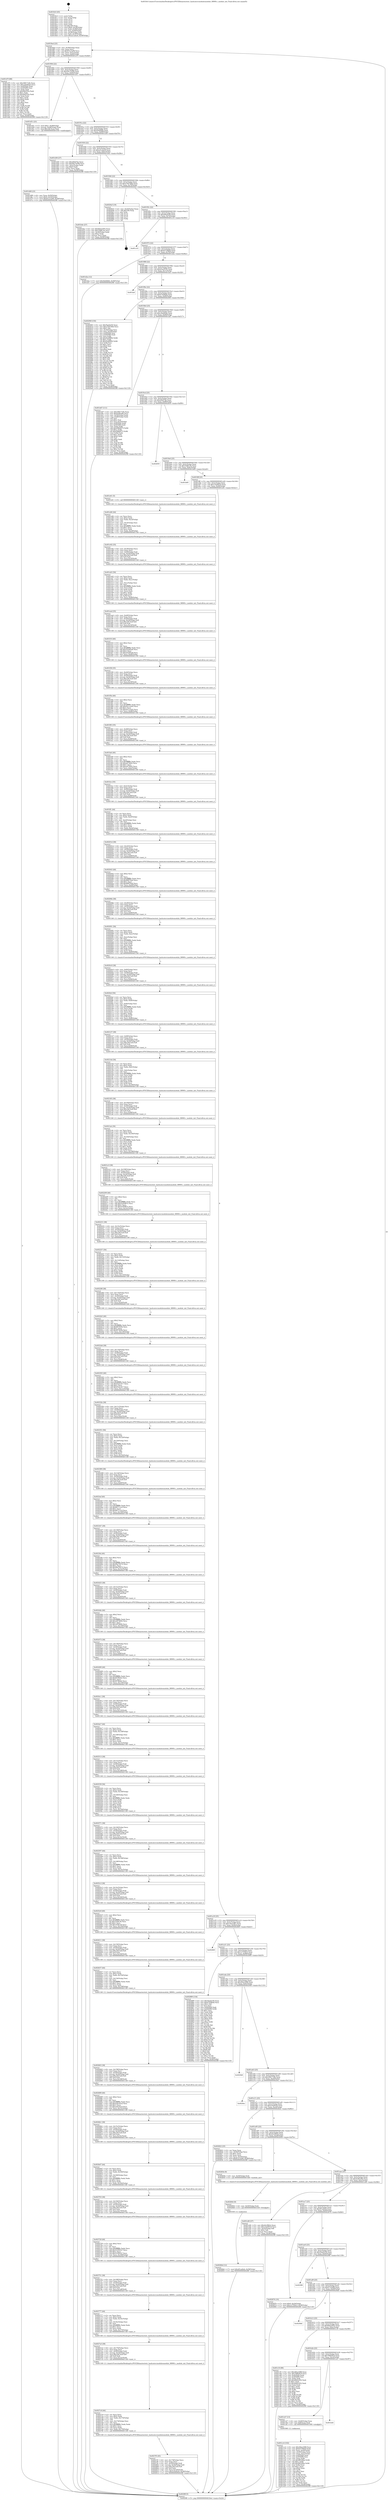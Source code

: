 digraph "0x4018c0" {
  label = "0x4018c0 (/mnt/c/Users/mathe/Desktop/tcc/POCII/binaries/extr_hashcatsrcmodulesmodule_08900.c_module_init_Final-ollvm.out::main(0))"
  labelloc = "t"
  node[shape=record]

  Entry [label="",width=0.3,height=0.3,shape=circle,fillcolor=black,style=filled]
  "0x4018ed" [label="{
     0x4018ed [23]\l
     | [instrs]\l
     &nbsp;&nbsp;0x4018ed \<+3\>: mov -0x58(%rbp),%eax\l
     &nbsp;&nbsp;0x4018f0 \<+2\>: mov %eax,%ecx\l
     &nbsp;&nbsp;0x4018f2 \<+6\>: sub $0x812c3a99,%ecx\l
     &nbsp;&nbsp;0x4018f8 \<+3\>: mov %eax,-0x5c(%rbp)\l
     &nbsp;&nbsp;0x4018fb \<+3\>: mov %ecx,-0x60(%rbp)\l
     &nbsp;&nbsp;0x4018fe \<+6\>: je 0000000000401d7f \<main+0x4bf\>\l
  }"]
  "0x401d7f" [label="{
     0x401d7f [88]\l
     | [instrs]\l
     &nbsp;&nbsp;0x401d7f \<+5\>: mov $0x29817c6b,%eax\l
     &nbsp;&nbsp;0x401d84 \<+5\>: mov $0xc2bd40ab,%ecx\l
     &nbsp;&nbsp;0x401d89 \<+7\>: mov 0x4050d4,%edx\l
     &nbsp;&nbsp;0x401d90 \<+7\>: mov 0x405080,%esi\l
     &nbsp;&nbsp;0x401d97 \<+2\>: mov %edx,%edi\l
     &nbsp;&nbsp;0x401d99 \<+6\>: sub $0x94d335a,%edi\l
     &nbsp;&nbsp;0x401d9f \<+3\>: sub $0x1,%edi\l
     &nbsp;&nbsp;0x401da2 \<+6\>: add $0x94d335a,%edi\l
     &nbsp;&nbsp;0x401da8 \<+3\>: imul %edi,%edx\l
     &nbsp;&nbsp;0x401dab \<+3\>: and $0x1,%edx\l
     &nbsp;&nbsp;0x401dae \<+3\>: cmp $0x0,%edx\l
     &nbsp;&nbsp;0x401db1 \<+4\>: sete %r8b\l
     &nbsp;&nbsp;0x401db5 \<+3\>: cmp $0xa,%esi\l
     &nbsp;&nbsp;0x401db8 \<+4\>: setl %r9b\l
     &nbsp;&nbsp;0x401dbc \<+3\>: mov %r8b,%r10b\l
     &nbsp;&nbsp;0x401dbf \<+3\>: and %r9b,%r10b\l
     &nbsp;&nbsp;0x401dc2 \<+3\>: xor %r9b,%r8b\l
     &nbsp;&nbsp;0x401dc5 \<+3\>: or %r8b,%r10b\l
     &nbsp;&nbsp;0x401dc8 \<+4\>: test $0x1,%r10b\l
     &nbsp;&nbsp;0x401dcc \<+3\>: cmovne %ecx,%eax\l
     &nbsp;&nbsp;0x401dcf \<+3\>: mov %eax,-0x58(%rbp)\l
     &nbsp;&nbsp;0x401dd2 \<+5\>: jmp 00000000004029ff \<main+0x113f\>\l
  }"]
  "0x401904" [label="{
     0x401904 [22]\l
     | [instrs]\l
     &nbsp;&nbsp;0x401904 \<+5\>: jmp 0000000000401909 \<main+0x49\>\l
     &nbsp;&nbsp;0x401909 \<+3\>: mov -0x5c(%rbp),%eax\l
     &nbsp;&nbsp;0x40190c \<+5\>: sub $0x94e74308,%eax\l
     &nbsp;&nbsp;0x401911 \<+3\>: mov %eax,-0x64(%rbp)\l
     &nbsp;&nbsp;0x401914 \<+6\>: je 0000000000401d51 \<main+0x491\>\l
  }"]
  Exit [label="",width=0.3,height=0.3,shape=circle,fillcolor=black,style=filled,peripheries=2]
  "0x401d51" [label="{
     0x401d51 [23]\l
     | [instrs]\l
     &nbsp;&nbsp;0x401d51 \<+7\>: movl $0x1,-0x48(%rbp)\l
     &nbsp;&nbsp;0x401d58 \<+4\>: movslq -0x48(%rbp),%rax\l
     &nbsp;&nbsp;0x401d5c \<+7\>: imul $0x1b8,%rax,%rdi\l
     &nbsp;&nbsp;0x401d63 \<+5\>: call 0000000000401050 \<malloc@plt\>\l
     | [calls]\l
     &nbsp;&nbsp;0x401050 \{1\} (unknown)\l
  }"]
  "0x40191a" [label="{
     0x40191a [22]\l
     | [instrs]\l
     &nbsp;&nbsp;0x40191a \<+5\>: jmp 000000000040191f \<main+0x5f\>\l
     &nbsp;&nbsp;0x40191f \<+3\>: mov -0x5c(%rbp),%eax\l
     &nbsp;&nbsp;0x401922 \<+5\>: sub $0x9dd4fbfb,%eax\l
     &nbsp;&nbsp;0x401927 \<+3\>: mov %eax,-0x68(%rbp)\l
     &nbsp;&nbsp;0x40192a \<+6\>: je 0000000000401d36 \<main+0x476\>\l
  }"]
  "0x40284d" [label="{
     0x40284d [12]\l
     | [instrs]\l
     &nbsp;&nbsp;0x40284d \<+7\>: movl $0x4f1ad4eb,-0x58(%rbp)\l
     &nbsp;&nbsp;0x402854 \<+5\>: jmp 00000000004029ff \<main+0x113f\>\l
  }"]
  "0x401d36" [label="{
     0x401d36 [27]\l
     | [instrs]\l
     &nbsp;&nbsp;0x401d36 \<+5\>: mov $0xd4fef7de,%eax\l
     &nbsp;&nbsp;0x401d3b \<+5\>: mov $0x94e74308,%ecx\l
     &nbsp;&nbsp;0x401d40 \<+3\>: mov -0x2c(%rbp),%edx\l
     &nbsp;&nbsp;0x401d43 \<+3\>: cmp $0x0,%edx\l
     &nbsp;&nbsp;0x401d46 \<+3\>: cmove %ecx,%eax\l
     &nbsp;&nbsp;0x401d49 \<+3\>: mov %eax,-0x58(%rbp)\l
     &nbsp;&nbsp;0x401d4c \<+5\>: jmp 00000000004029ff \<main+0x113f\>\l
  }"]
  "0x401930" [label="{
     0x401930 [22]\l
     | [instrs]\l
     &nbsp;&nbsp;0x401930 \<+5\>: jmp 0000000000401935 \<main+0x75\>\l
     &nbsp;&nbsp;0x401935 \<+3\>: mov -0x5c(%rbp),%eax\l
     &nbsp;&nbsp;0x401938 \<+5\>: sub $0xa21afac8,%eax\l
     &nbsp;&nbsp;0x40193d \<+3\>: mov %eax,-0x6c(%rbp)\l
     &nbsp;&nbsp;0x401940 \<+6\>: je 0000000000401b4e \<main+0x28e\>\l
  }"]
  "0x402844" [label="{
     0x402844 [9]\l
     | [instrs]\l
     &nbsp;&nbsp;0x402844 \<+4\>: mov -0x50(%rbp),%rdi\l
     &nbsp;&nbsp;0x402848 \<+5\>: call 0000000000401030 \<free@plt\>\l
     | [calls]\l
     &nbsp;&nbsp;0x401030 \{1\} (unknown)\l
  }"]
  "0x401b4e" [label="{
     0x401b4e [27]\l
     | [instrs]\l
     &nbsp;&nbsp;0x401b4e \<+5\>: mov $0x6bb2a955,%eax\l
     &nbsp;&nbsp;0x401b53 \<+5\>: mov $0x10d8c1fe,%ecx\l
     &nbsp;&nbsp;0x401b58 \<+3\>: mov -0x30(%rbp),%edx\l
     &nbsp;&nbsp;0x401b5b \<+3\>: cmp $0x2,%edx\l
     &nbsp;&nbsp;0x401b5e \<+3\>: cmovne %ecx,%eax\l
     &nbsp;&nbsp;0x401b61 \<+3\>: mov %eax,-0x58(%rbp)\l
     &nbsp;&nbsp;0x401b64 \<+5\>: jmp 00000000004029ff \<main+0x113f\>\l
  }"]
  "0x401946" [label="{
     0x401946 [22]\l
     | [instrs]\l
     &nbsp;&nbsp;0x401946 \<+5\>: jmp 000000000040194b \<main+0x8b\>\l
     &nbsp;&nbsp;0x40194b \<+3\>: mov -0x5c(%rbp),%eax\l
     &nbsp;&nbsp;0x40194e \<+5\>: sub $0xa7b0746d,%eax\l
     &nbsp;&nbsp;0x401953 \<+3\>: mov %eax,-0x70(%rbp)\l
     &nbsp;&nbsp;0x401956 \<+6\>: je 00000000004029a5 \<main+0x10e5\>\l
  }"]
  "0x4029ff" [label="{
     0x4029ff [5]\l
     | [instrs]\l
     &nbsp;&nbsp;0x4029ff \<+5\>: jmp 00000000004018ed \<main+0x2d\>\l
  }"]
  "0x4018c0" [label="{
     0x4018c0 [45]\l
     | [instrs]\l
     &nbsp;&nbsp;0x4018c0 \<+1\>: push %rbp\l
     &nbsp;&nbsp;0x4018c1 \<+3\>: mov %rsp,%rbp\l
     &nbsp;&nbsp;0x4018c4 \<+2\>: push %r15\l
     &nbsp;&nbsp;0x4018c6 \<+2\>: push %r14\l
     &nbsp;&nbsp;0x4018c8 \<+2\>: push %r12\l
     &nbsp;&nbsp;0x4018ca \<+1\>: push %rbx\l
     &nbsp;&nbsp;0x4018cb \<+7\>: sub $0x160,%rsp\l
     &nbsp;&nbsp;0x4018d2 \<+7\>: movl $0x0,-0x34(%rbp)\l
     &nbsp;&nbsp;0x4018d9 \<+3\>: mov %edi,-0x38(%rbp)\l
     &nbsp;&nbsp;0x4018dc \<+4\>: mov %rsi,-0x40(%rbp)\l
     &nbsp;&nbsp;0x4018e0 \<+3\>: mov -0x38(%rbp),%edi\l
     &nbsp;&nbsp;0x4018e3 \<+3\>: mov %edi,-0x30(%rbp)\l
     &nbsp;&nbsp;0x4018e6 \<+7\>: movl $0xa21afac8,-0x58(%rbp)\l
  }"]
  "0x4027f5" [label="{
     0x4027f5 [45]\l
     | [instrs]\l
     &nbsp;&nbsp;0x4027f5 \<+6\>: mov -0x178(%rbp),%ecx\l
     &nbsp;&nbsp;0x4027fb \<+3\>: imul %eax,%ecx\l
     &nbsp;&nbsp;0x4027fe \<+4\>: mov -0x50(%rbp),%rdi\l
     &nbsp;&nbsp;0x402802 \<+4\>: movslq -0x54(%rbp),%r8\l
     &nbsp;&nbsp;0x402806 \<+7\>: imul $0x1b8,%r8,%r8\l
     &nbsp;&nbsp;0x40280d \<+3\>: add %r8,%rdi\l
     &nbsp;&nbsp;0x402810 \<+6\>: mov %ecx,0x1b0(%rdi)\l
     &nbsp;&nbsp;0x402816 \<+7\>: movl $0x2c0a9a20,-0x58(%rbp)\l
     &nbsp;&nbsp;0x40281d \<+5\>: jmp 00000000004029ff \<main+0x113f\>\l
  }"]
  "0x4029a5" [label="{
     0x4029a5 [19]\l
     | [instrs]\l
     &nbsp;&nbsp;0x4029a5 \<+3\>: mov -0x24(%rbp),%eax\l
     &nbsp;&nbsp;0x4029a8 \<+7\>: add $0x160,%rsp\l
     &nbsp;&nbsp;0x4029af \<+1\>: pop %rbx\l
     &nbsp;&nbsp;0x4029b0 \<+2\>: pop %r12\l
     &nbsp;&nbsp;0x4029b2 \<+2\>: pop %r14\l
     &nbsp;&nbsp;0x4029b4 \<+2\>: pop %r15\l
     &nbsp;&nbsp;0x4029b6 \<+1\>: pop %rbp\l
     &nbsp;&nbsp;0x4029b7 \<+1\>: ret\l
  }"]
  "0x40195c" [label="{
     0x40195c [22]\l
     | [instrs]\l
     &nbsp;&nbsp;0x40195c \<+5\>: jmp 0000000000401961 \<main+0xa1\>\l
     &nbsp;&nbsp;0x401961 \<+3\>: mov -0x5c(%rbp),%eax\l
     &nbsp;&nbsp;0x401964 \<+5\>: sub $0xaf0aeb36,%eax\l
     &nbsp;&nbsp;0x401969 \<+3\>: mov %eax,-0x74(%rbp)\l
     &nbsp;&nbsp;0x40196c \<+6\>: je 0000000000401c53 \<main+0x393\>\l
  }"]
  "0x4027c9" [label="{
     0x4027c9 [44]\l
     | [instrs]\l
     &nbsp;&nbsp;0x4027c9 \<+2\>: xor %ecx,%ecx\l
     &nbsp;&nbsp;0x4027cb \<+5\>: mov $0x2,%edx\l
     &nbsp;&nbsp;0x4027d0 \<+6\>: mov %edx,-0x174(%rbp)\l
     &nbsp;&nbsp;0x4027d6 \<+1\>: cltd\l
     &nbsp;&nbsp;0x4027d7 \<+6\>: mov -0x174(%rbp),%esi\l
     &nbsp;&nbsp;0x4027dd \<+2\>: idiv %esi\l
     &nbsp;&nbsp;0x4027df \<+6\>: imul $0xfffffffe,%edx,%edx\l
     &nbsp;&nbsp;0x4027e5 \<+3\>: sub $0x1,%ecx\l
     &nbsp;&nbsp;0x4027e8 \<+2\>: sub %ecx,%edx\l
     &nbsp;&nbsp;0x4027ea \<+6\>: mov %edx,-0x178(%rbp)\l
     &nbsp;&nbsp;0x4027f0 \<+5\>: call 0000000000401160 \<next_i\>\l
     | [calls]\l
     &nbsp;&nbsp;0x401160 \{1\} (/mnt/c/Users/mathe/Desktop/tcc/POCII/binaries/extr_hashcatsrcmodulesmodule_08900.c_module_init_Final-ollvm.out::next_i)\l
  }"]
  "0x401c53" [label="{
     0x401c53\l
  }", style=dashed]
  "0x401972" [label="{
     0x401972 [22]\l
     | [instrs]\l
     &nbsp;&nbsp;0x401972 \<+5\>: jmp 0000000000401977 \<main+0xb7\>\l
     &nbsp;&nbsp;0x401977 \<+3\>: mov -0x5c(%rbp),%eax\l
     &nbsp;&nbsp;0x40197a \<+5\>: sub $0xb275fbb9,%eax\l
     &nbsp;&nbsp;0x40197f \<+3\>: mov %eax,-0x78(%rbp)\l
     &nbsp;&nbsp;0x401982 \<+6\>: je 0000000000401d2a \<main+0x46a\>\l
  }"]
  "0x4027a3" [label="{
     0x4027a3 [38]\l
     | [instrs]\l
     &nbsp;&nbsp;0x4027a3 \<+6\>: mov -0x170(%rbp),%ecx\l
     &nbsp;&nbsp;0x4027a9 \<+3\>: imul %eax,%ecx\l
     &nbsp;&nbsp;0x4027ac \<+4\>: mov -0x50(%rbp),%rdi\l
     &nbsp;&nbsp;0x4027b0 \<+4\>: movslq -0x54(%rbp),%r8\l
     &nbsp;&nbsp;0x4027b4 \<+7\>: imul $0x1b8,%r8,%r8\l
     &nbsp;&nbsp;0x4027bb \<+3\>: add %r8,%rdi\l
     &nbsp;&nbsp;0x4027be \<+6\>: mov %ecx,0x1ac(%rdi)\l
     &nbsp;&nbsp;0x4027c4 \<+5\>: call 0000000000401160 \<next_i\>\l
     | [calls]\l
     &nbsp;&nbsp;0x401160 \{1\} (/mnt/c/Users/mathe/Desktop/tcc/POCII/binaries/extr_hashcatsrcmodulesmodule_08900.c_module_init_Final-ollvm.out::next_i)\l
  }"]
  "0x401d2a" [label="{
     0x401d2a [12]\l
     | [instrs]\l
     &nbsp;&nbsp;0x401d2a \<+7\>: movl $0x9dd4fbfb,-0x58(%rbp)\l
     &nbsp;&nbsp;0x401d31 \<+5\>: jmp 00000000004029ff \<main+0x113f\>\l
  }"]
  "0x401988" [label="{
     0x401988 [22]\l
     | [instrs]\l
     &nbsp;&nbsp;0x401988 \<+5\>: jmp 000000000040198d \<main+0xcd\>\l
     &nbsp;&nbsp;0x40198d \<+3\>: mov -0x5c(%rbp),%eax\l
     &nbsp;&nbsp;0x401990 \<+5\>: sub $0xb3ac87d5,%eax\l
     &nbsp;&nbsp;0x401995 \<+3\>: mov %eax,-0x7c(%rbp)\l
     &nbsp;&nbsp;0x401998 \<+6\>: je 0000000000401bef \<main+0x32f\>\l
  }"]
  "0x402777" [label="{
     0x402777 [44]\l
     | [instrs]\l
     &nbsp;&nbsp;0x402777 \<+2\>: xor %ecx,%ecx\l
     &nbsp;&nbsp;0x402779 \<+5\>: mov $0x2,%edx\l
     &nbsp;&nbsp;0x40277e \<+6\>: mov %edx,-0x16c(%rbp)\l
     &nbsp;&nbsp;0x402784 \<+1\>: cltd\l
     &nbsp;&nbsp;0x402785 \<+6\>: mov -0x16c(%rbp),%esi\l
     &nbsp;&nbsp;0x40278b \<+2\>: idiv %esi\l
     &nbsp;&nbsp;0x40278d \<+6\>: imul $0xfffffffe,%edx,%edx\l
     &nbsp;&nbsp;0x402793 \<+3\>: sub $0x1,%ecx\l
     &nbsp;&nbsp;0x402796 \<+2\>: sub %ecx,%edx\l
     &nbsp;&nbsp;0x402798 \<+6\>: mov %edx,-0x170(%rbp)\l
     &nbsp;&nbsp;0x40279e \<+5\>: call 0000000000401160 \<next_i\>\l
     | [calls]\l
     &nbsp;&nbsp;0x401160 \{1\} (/mnt/c/Users/mathe/Desktop/tcc/POCII/binaries/extr_hashcatsrcmodulesmodule_08900.c_module_init_Final-ollvm.out::next_i)\l
  }"]
  "0x401bef" [label="{
     0x401bef\l
  }", style=dashed]
  "0x40199e" [label="{
     0x40199e [22]\l
     | [instrs]\l
     &nbsp;&nbsp;0x40199e \<+5\>: jmp 00000000004019a3 \<main+0xe3\>\l
     &nbsp;&nbsp;0x4019a3 \<+3\>: mov -0x5c(%rbp),%eax\l
     &nbsp;&nbsp;0x4019a6 \<+5\>: sub $0xb7d3fb4d,%eax\l
     &nbsp;&nbsp;0x4019ab \<+3\>: mov %eax,-0x80(%rbp)\l
     &nbsp;&nbsp;0x4019ae \<+6\>: je 000000000040290f \<main+0x104f\>\l
  }"]
  "0x402751" [label="{
     0x402751 [38]\l
     | [instrs]\l
     &nbsp;&nbsp;0x402751 \<+6\>: mov -0x168(%rbp),%ecx\l
     &nbsp;&nbsp;0x402757 \<+3\>: imul %eax,%ecx\l
     &nbsp;&nbsp;0x40275a \<+4\>: mov -0x50(%rbp),%rdi\l
     &nbsp;&nbsp;0x40275e \<+4\>: movslq -0x54(%rbp),%r8\l
     &nbsp;&nbsp;0x402762 \<+7\>: imul $0x1b8,%r8,%r8\l
     &nbsp;&nbsp;0x402769 \<+3\>: add %r8,%rdi\l
     &nbsp;&nbsp;0x40276c \<+6\>: mov %ecx,0x1a8(%rdi)\l
     &nbsp;&nbsp;0x402772 \<+5\>: call 0000000000401160 \<next_i\>\l
     | [calls]\l
     &nbsp;&nbsp;0x401160 \{1\} (/mnt/c/Users/mathe/Desktop/tcc/POCII/binaries/extr_hashcatsrcmodulesmodule_08900.c_module_init_Final-ollvm.out::next_i)\l
  }"]
  "0x40290f" [label="{
     0x40290f [150]\l
     | [instrs]\l
     &nbsp;&nbsp;0x40290f \<+5\>: mov $0x5fad2236,%eax\l
     &nbsp;&nbsp;0x402914 \<+5\>: mov $0xa7b0746d,%ecx\l
     &nbsp;&nbsp;0x402919 \<+2\>: mov $0x1,%dl\l
     &nbsp;&nbsp;0x40291b \<+3\>: mov -0x34(%rbp),%esi\l
     &nbsp;&nbsp;0x40291e \<+3\>: mov %esi,-0x24(%rbp)\l
     &nbsp;&nbsp;0x402921 \<+7\>: mov 0x4050d4,%esi\l
     &nbsp;&nbsp;0x402928 \<+7\>: mov 0x405080,%edi\l
     &nbsp;&nbsp;0x40292f \<+3\>: mov %esi,%r8d\l
     &nbsp;&nbsp;0x402932 \<+7\>: add $0x43af9892,%r8d\l
     &nbsp;&nbsp;0x402939 \<+4\>: sub $0x1,%r8d\l
     &nbsp;&nbsp;0x40293d \<+7\>: sub $0x43af9892,%r8d\l
     &nbsp;&nbsp;0x402944 \<+4\>: imul %r8d,%esi\l
     &nbsp;&nbsp;0x402948 \<+3\>: and $0x1,%esi\l
     &nbsp;&nbsp;0x40294b \<+3\>: cmp $0x0,%esi\l
     &nbsp;&nbsp;0x40294e \<+4\>: sete %r9b\l
     &nbsp;&nbsp;0x402952 \<+3\>: cmp $0xa,%edi\l
     &nbsp;&nbsp;0x402955 \<+4\>: setl %r10b\l
     &nbsp;&nbsp;0x402959 \<+3\>: mov %r9b,%r11b\l
     &nbsp;&nbsp;0x40295c \<+4\>: xor $0xff,%r11b\l
     &nbsp;&nbsp;0x402960 \<+3\>: mov %r10b,%bl\l
     &nbsp;&nbsp;0x402963 \<+3\>: xor $0xff,%bl\l
     &nbsp;&nbsp;0x402966 \<+3\>: xor $0x1,%dl\l
     &nbsp;&nbsp;0x402969 \<+3\>: mov %r11b,%r14b\l
     &nbsp;&nbsp;0x40296c \<+4\>: and $0xff,%r14b\l
     &nbsp;&nbsp;0x402970 \<+3\>: and %dl,%r9b\l
     &nbsp;&nbsp;0x402973 \<+3\>: mov %bl,%r15b\l
     &nbsp;&nbsp;0x402976 \<+4\>: and $0xff,%r15b\l
     &nbsp;&nbsp;0x40297a \<+3\>: and %dl,%r10b\l
     &nbsp;&nbsp;0x40297d \<+3\>: or %r9b,%r14b\l
     &nbsp;&nbsp;0x402980 \<+3\>: or %r10b,%r15b\l
     &nbsp;&nbsp;0x402983 \<+3\>: xor %r15b,%r14b\l
     &nbsp;&nbsp;0x402986 \<+3\>: or %bl,%r11b\l
     &nbsp;&nbsp;0x402989 \<+4\>: xor $0xff,%r11b\l
     &nbsp;&nbsp;0x40298d \<+3\>: or $0x1,%dl\l
     &nbsp;&nbsp;0x402990 \<+3\>: and %dl,%r11b\l
     &nbsp;&nbsp;0x402993 \<+3\>: or %r11b,%r14b\l
     &nbsp;&nbsp;0x402996 \<+4\>: test $0x1,%r14b\l
     &nbsp;&nbsp;0x40299a \<+3\>: cmovne %ecx,%eax\l
     &nbsp;&nbsp;0x40299d \<+3\>: mov %eax,-0x58(%rbp)\l
     &nbsp;&nbsp;0x4029a0 \<+5\>: jmp 00000000004029ff \<main+0x113f\>\l
  }"]
  "0x4019b4" [label="{
     0x4019b4 [25]\l
     | [instrs]\l
     &nbsp;&nbsp;0x4019b4 \<+5\>: jmp 00000000004019b9 \<main+0xf9\>\l
     &nbsp;&nbsp;0x4019b9 \<+3\>: mov -0x5c(%rbp),%eax\l
     &nbsp;&nbsp;0x4019bc \<+5\>: sub $0xc2bd40ab,%eax\l
     &nbsp;&nbsp;0x4019c1 \<+6\>: mov %eax,-0x84(%rbp)\l
     &nbsp;&nbsp;0x4019c7 \<+6\>: je 0000000000401dd7 \<main+0x517\>\l
  }"]
  "0x402729" [label="{
     0x402729 [40]\l
     | [instrs]\l
     &nbsp;&nbsp;0x402729 \<+5\>: mov $0x2,%ecx\l
     &nbsp;&nbsp;0x40272e \<+1\>: cltd\l
     &nbsp;&nbsp;0x40272f \<+2\>: idiv %ecx\l
     &nbsp;&nbsp;0x402731 \<+6\>: imul $0xfffffffe,%edx,%ecx\l
     &nbsp;&nbsp;0x402737 \<+6\>: add $0x51f381b7,%ecx\l
     &nbsp;&nbsp;0x40273d \<+3\>: add $0x1,%ecx\l
     &nbsp;&nbsp;0x402740 \<+6\>: sub $0x51f381b7,%ecx\l
     &nbsp;&nbsp;0x402746 \<+6\>: mov %ecx,-0x168(%rbp)\l
     &nbsp;&nbsp;0x40274c \<+5\>: call 0000000000401160 \<next_i\>\l
     | [calls]\l
     &nbsp;&nbsp;0x401160 \{1\} (/mnt/c/Users/mathe/Desktop/tcc/POCII/binaries/extr_hashcatsrcmodulesmodule_08900.c_module_init_Final-ollvm.out::next_i)\l
  }"]
  "0x401dd7" [label="{
     0x401dd7 [111]\l
     | [instrs]\l
     &nbsp;&nbsp;0x401dd7 \<+5\>: mov $0x29817c6b,%eax\l
     &nbsp;&nbsp;0x401ddc \<+5\>: mov $0x4cf62a6b,%ecx\l
     &nbsp;&nbsp;0x401de1 \<+3\>: mov -0x54(%rbp),%edx\l
     &nbsp;&nbsp;0x401de4 \<+3\>: cmp -0x48(%rbp),%edx\l
     &nbsp;&nbsp;0x401de7 \<+4\>: setl %sil\l
     &nbsp;&nbsp;0x401deb \<+4\>: and $0x1,%sil\l
     &nbsp;&nbsp;0x401def \<+4\>: mov %sil,-0x25(%rbp)\l
     &nbsp;&nbsp;0x401df3 \<+7\>: mov 0x4050d4,%edx\l
     &nbsp;&nbsp;0x401dfa \<+7\>: mov 0x405080,%edi\l
     &nbsp;&nbsp;0x401e01 \<+3\>: mov %edx,%r8d\l
     &nbsp;&nbsp;0x401e04 \<+7\>: add $0xf38b6973,%r8d\l
     &nbsp;&nbsp;0x401e0b \<+4\>: sub $0x1,%r8d\l
     &nbsp;&nbsp;0x401e0f \<+7\>: sub $0xf38b6973,%r8d\l
     &nbsp;&nbsp;0x401e16 \<+4\>: imul %r8d,%edx\l
     &nbsp;&nbsp;0x401e1a \<+3\>: and $0x1,%edx\l
     &nbsp;&nbsp;0x401e1d \<+3\>: cmp $0x0,%edx\l
     &nbsp;&nbsp;0x401e20 \<+4\>: sete %sil\l
     &nbsp;&nbsp;0x401e24 \<+3\>: cmp $0xa,%edi\l
     &nbsp;&nbsp;0x401e27 \<+4\>: setl %r9b\l
     &nbsp;&nbsp;0x401e2b \<+3\>: mov %sil,%r10b\l
     &nbsp;&nbsp;0x401e2e \<+3\>: and %r9b,%r10b\l
     &nbsp;&nbsp;0x401e31 \<+3\>: xor %r9b,%sil\l
     &nbsp;&nbsp;0x401e34 \<+3\>: or %sil,%r10b\l
     &nbsp;&nbsp;0x401e37 \<+4\>: test $0x1,%r10b\l
     &nbsp;&nbsp;0x401e3b \<+3\>: cmovne %ecx,%eax\l
     &nbsp;&nbsp;0x401e3e \<+3\>: mov %eax,-0x58(%rbp)\l
     &nbsp;&nbsp;0x401e41 \<+5\>: jmp 00000000004029ff \<main+0x113f\>\l
  }"]
  "0x4019cd" [label="{
     0x4019cd [25]\l
     | [instrs]\l
     &nbsp;&nbsp;0x4019cd \<+5\>: jmp 00000000004019d2 \<main+0x112\>\l
     &nbsp;&nbsp;0x4019d2 \<+3\>: mov -0x5c(%rbp),%eax\l
     &nbsp;&nbsp;0x4019d5 \<+5\>: sub $0xd4fef7de,%eax\l
     &nbsp;&nbsp;0x4019da \<+6\>: mov %eax,-0x88(%rbp)\l
     &nbsp;&nbsp;0x4019e0 \<+6\>: je 0000000000402859 \<main+0xf99\>\l
  }"]
  "0x402703" [label="{
     0x402703 [38]\l
     | [instrs]\l
     &nbsp;&nbsp;0x402703 \<+6\>: mov -0x164(%rbp),%ecx\l
     &nbsp;&nbsp;0x402709 \<+3\>: imul %eax,%ecx\l
     &nbsp;&nbsp;0x40270c \<+4\>: mov -0x50(%rbp),%rdi\l
     &nbsp;&nbsp;0x402710 \<+4\>: movslq -0x54(%rbp),%r8\l
     &nbsp;&nbsp;0x402714 \<+7\>: imul $0x1b8,%r8,%r8\l
     &nbsp;&nbsp;0x40271b \<+3\>: add %r8,%rdi\l
     &nbsp;&nbsp;0x40271e \<+6\>: mov %ecx,0x170(%rdi)\l
     &nbsp;&nbsp;0x402724 \<+5\>: call 0000000000401160 \<next_i\>\l
     | [calls]\l
     &nbsp;&nbsp;0x401160 \{1\} (/mnt/c/Users/mathe/Desktop/tcc/POCII/binaries/extr_hashcatsrcmodulesmodule_08900.c_module_init_Final-ollvm.out::next_i)\l
  }"]
  "0x402859" [label="{
     0x402859\l
  }", style=dashed]
  "0x4019e6" [label="{
     0x4019e6 [25]\l
     | [instrs]\l
     &nbsp;&nbsp;0x4019e6 \<+5\>: jmp 00000000004019eb \<main+0x12b\>\l
     &nbsp;&nbsp;0x4019eb \<+3\>: mov -0x5c(%rbp),%eax\l
     &nbsp;&nbsp;0x4019ee \<+5\>: sub $0x10d8c1fe,%eax\l
     &nbsp;&nbsp;0x4019f3 \<+6\>: mov %eax,-0x8c(%rbp)\l
     &nbsp;&nbsp;0x4019f9 \<+6\>: je 0000000000401b69 \<main+0x2a9\>\l
  }"]
  "0x4026d7" [label="{
     0x4026d7 [44]\l
     | [instrs]\l
     &nbsp;&nbsp;0x4026d7 \<+2\>: xor %ecx,%ecx\l
     &nbsp;&nbsp;0x4026d9 \<+5\>: mov $0x2,%edx\l
     &nbsp;&nbsp;0x4026de \<+6\>: mov %edx,-0x160(%rbp)\l
     &nbsp;&nbsp;0x4026e4 \<+1\>: cltd\l
     &nbsp;&nbsp;0x4026e5 \<+6\>: mov -0x160(%rbp),%esi\l
     &nbsp;&nbsp;0x4026eb \<+2\>: idiv %esi\l
     &nbsp;&nbsp;0x4026ed \<+6\>: imul $0xfffffffe,%edx,%edx\l
     &nbsp;&nbsp;0x4026f3 \<+3\>: sub $0x1,%ecx\l
     &nbsp;&nbsp;0x4026f6 \<+2\>: sub %ecx,%edx\l
     &nbsp;&nbsp;0x4026f8 \<+6\>: mov %edx,-0x164(%rbp)\l
     &nbsp;&nbsp;0x4026fe \<+5\>: call 0000000000401160 \<next_i\>\l
     | [calls]\l
     &nbsp;&nbsp;0x401160 \{1\} (/mnt/c/Users/mathe/Desktop/tcc/POCII/binaries/extr_hashcatsrcmodulesmodule_08900.c_module_init_Final-ollvm.out::next_i)\l
  }"]
  "0x401b69" [label="{
     0x401b69\l
  }", style=dashed]
  "0x4019ff" [label="{
     0x4019ff [25]\l
     | [instrs]\l
     &nbsp;&nbsp;0x4019ff \<+5\>: jmp 0000000000401a04 \<main+0x144\>\l
     &nbsp;&nbsp;0x401a04 \<+3\>: mov -0x5c(%rbp),%eax\l
     &nbsp;&nbsp;0x401a07 \<+5\>: sub $0x132d95c9,%eax\l
     &nbsp;&nbsp;0x401a0c \<+6\>: mov %eax,-0x90(%rbp)\l
     &nbsp;&nbsp;0x401a12 \<+6\>: je 0000000000401e61 \<main+0x5a1\>\l
  }"]
  "0x4026b1" [label="{
     0x4026b1 [38]\l
     | [instrs]\l
     &nbsp;&nbsp;0x4026b1 \<+6\>: mov -0x15c(%rbp),%ecx\l
     &nbsp;&nbsp;0x4026b7 \<+3\>: imul %eax,%ecx\l
     &nbsp;&nbsp;0x4026ba \<+4\>: mov -0x50(%rbp),%rdi\l
     &nbsp;&nbsp;0x4026be \<+4\>: movslq -0x54(%rbp),%r8\l
     &nbsp;&nbsp;0x4026c2 \<+7\>: imul $0x1b8,%r8,%r8\l
     &nbsp;&nbsp;0x4026c9 \<+3\>: add %r8,%rdi\l
     &nbsp;&nbsp;0x4026cc \<+6\>: mov %ecx,0x16c(%rdi)\l
     &nbsp;&nbsp;0x4026d2 \<+5\>: call 0000000000401160 \<next_i\>\l
     | [calls]\l
     &nbsp;&nbsp;0x401160 \{1\} (/mnt/c/Users/mathe/Desktop/tcc/POCII/binaries/extr_hashcatsrcmodulesmodule_08900.c_module_init_Final-ollvm.out::next_i)\l
  }"]
  "0x401e61" [label="{
     0x401e61 [5]\l
     | [instrs]\l
     &nbsp;&nbsp;0x401e61 \<+5\>: call 0000000000401160 \<next_i\>\l
     | [calls]\l
     &nbsp;&nbsp;0x401160 \{1\} (/mnt/c/Users/mathe/Desktop/tcc/POCII/binaries/extr_hashcatsrcmodulesmodule_08900.c_module_init_Final-ollvm.out::next_i)\l
  }"]
  "0x401a18" [label="{
     0x401a18 [25]\l
     | [instrs]\l
     &nbsp;&nbsp;0x401a18 \<+5\>: jmp 0000000000401a1d \<main+0x15d\>\l
     &nbsp;&nbsp;0x401a1d \<+3\>: mov -0x5c(%rbp),%eax\l
     &nbsp;&nbsp;0x401a20 \<+5\>: sub $0x14eec467,%eax\l
     &nbsp;&nbsp;0x401a25 \<+6\>: mov %eax,-0x94(%rbp)\l
     &nbsp;&nbsp;0x401a2b \<+6\>: je 0000000000402865 \<main+0xfa5\>\l
  }"]
  "0x402689" [label="{
     0x402689 [40]\l
     | [instrs]\l
     &nbsp;&nbsp;0x402689 \<+5\>: mov $0x2,%ecx\l
     &nbsp;&nbsp;0x40268e \<+1\>: cltd\l
     &nbsp;&nbsp;0x40268f \<+2\>: idiv %ecx\l
     &nbsp;&nbsp;0x402691 \<+6\>: imul $0xfffffffe,%edx,%ecx\l
     &nbsp;&nbsp;0x402697 \<+6\>: add $0xe20c43cd,%ecx\l
     &nbsp;&nbsp;0x40269d \<+3\>: add $0x1,%ecx\l
     &nbsp;&nbsp;0x4026a0 \<+6\>: sub $0xe20c43cd,%ecx\l
     &nbsp;&nbsp;0x4026a6 \<+6\>: mov %ecx,-0x15c(%rbp)\l
     &nbsp;&nbsp;0x4026ac \<+5\>: call 0000000000401160 \<next_i\>\l
     | [calls]\l
     &nbsp;&nbsp;0x401160 \{1\} (/mnt/c/Users/mathe/Desktop/tcc/POCII/binaries/extr_hashcatsrcmodulesmodule_08900.c_module_init_Final-ollvm.out::next_i)\l
  }"]
  "0x402865" [label="{
     0x402865\l
  }", style=dashed]
  "0x401a31" [label="{
     0x401a31 [25]\l
     | [instrs]\l
     &nbsp;&nbsp;0x401a31 \<+5\>: jmp 0000000000401a36 \<main+0x176\>\l
     &nbsp;&nbsp;0x401a36 \<+3\>: mov -0x5c(%rbp),%eax\l
     &nbsp;&nbsp;0x401a39 \<+5\>: sub $0x1e7556c5,%eax\l
     &nbsp;&nbsp;0x401a3e \<+6\>: mov %eax,-0x98(%rbp)\l
     &nbsp;&nbsp;0x401a44 \<+6\>: je 0000000000402889 \<main+0xfc9\>\l
  }"]
  "0x402663" [label="{
     0x402663 [38]\l
     | [instrs]\l
     &nbsp;&nbsp;0x402663 \<+6\>: mov -0x158(%rbp),%ecx\l
     &nbsp;&nbsp;0x402669 \<+3\>: imul %eax,%ecx\l
     &nbsp;&nbsp;0x40266c \<+4\>: mov -0x50(%rbp),%rdi\l
     &nbsp;&nbsp;0x402670 \<+4\>: movslq -0x54(%rbp),%r8\l
     &nbsp;&nbsp;0x402674 \<+7\>: imul $0x1b8,%r8,%r8\l
     &nbsp;&nbsp;0x40267b \<+3\>: add %r8,%rdi\l
     &nbsp;&nbsp;0x40267e \<+6\>: mov %ecx,0x168(%rdi)\l
     &nbsp;&nbsp;0x402684 \<+5\>: call 0000000000401160 \<next_i\>\l
     | [calls]\l
     &nbsp;&nbsp;0x401160 \{1\} (/mnt/c/Users/mathe/Desktop/tcc/POCII/binaries/extr_hashcatsrcmodulesmodule_08900.c_module_init_Final-ollvm.out::next_i)\l
  }"]
  "0x402889" [label="{
     0x402889 [134]\l
     | [instrs]\l
     &nbsp;&nbsp;0x402889 \<+5\>: mov $0x5fad2236,%eax\l
     &nbsp;&nbsp;0x40288e \<+5\>: mov $0xb7d3fb4d,%ecx\l
     &nbsp;&nbsp;0x402893 \<+2\>: mov $0x1,%dl\l
     &nbsp;&nbsp;0x402895 \<+2\>: xor %esi,%esi\l
     &nbsp;&nbsp;0x402897 \<+7\>: mov 0x4050d4,%edi\l
     &nbsp;&nbsp;0x40289e \<+8\>: mov 0x405080,%r8d\l
     &nbsp;&nbsp;0x4028a6 \<+3\>: sub $0x1,%esi\l
     &nbsp;&nbsp;0x4028a9 \<+3\>: mov %edi,%r9d\l
     &nbsp;&nbsp;0x4028ac \<+3\>: add %esi,%r9d\l
     &nbsp;&nbsp;0x4028af \<+4\>: imul %r9d,%edi\l
     &nbsp;&nbsp;0x4028b3 \<+3\>: and $0x1,%edi\l
     &nbsp;&nbsp;0x4028b6 \<+3\>: cmp $0x0,%edi\l
     &nbsp;&nbsp;0x4028b9 \<+4\>: sete %r10b\l
     &nbsp;&nbsp;0x4028bd \<+4\>: cmp $0xa,%r8d\l
     &nbsp;&nbsp;0x4028c1 \<+4\>: setl %r11b\l
     &nbsp;&nbsp;0x4028c5 \<+3\>: mov %r10b,%bl\l
     &nbsp;&nbsp;0x4028c8 \<+3\>: xor $0xff,%bl\l
     &nbsp;&nbsp;0x4028cb \<+3\>: mov %r11b,%r14b\l
     &nbsp;&nbsp;0x4028ce \<+4\>: xor $0xff,%r14b\l
     &nbsp;&nbsp;0x4028d2 \<+3\>: xor $0x0,%dl\l
     &nbsp;&nbsp;0x4028d5 \<+3\>: mov %bl,%r15b\l
     &nbsp;&nbsp;0x4028d8 \<+4\>: and $0x0,%r15b\l
     &nbsp;&nbsp;0x4028dc \<+3\>: and %dl,%r10b\l
     &nbsp;&nbsp;0x4028df \<+3\>: mov %r14b,%r12b\l
     &nbsp;&nbsp;0x4028e2 \<+4\>: and $0x0,%r12b\l
     &nbsp;&nbsp;0x4028e6 \<+3\>: and %dl,%r11b\l
     &nbsp;&nbsp;0x4028e9 \<+3\>: or %r10b,%r15b\l
     &nbsp;&nbsp;0x4028ec \<+3\>: or %r11b,%r12b\l
     &nbsp;&nbsp;0x4028ef \<+3\>: xor %r12b,%r15b\l
     &nbsp;&nbsp;0x4028f2 \<+3\>: or %r14b,%bl\l
     &nbsp;&nbsp;0x4028f5 \<+3\>: xor $0xff,%bl\l
     &nbsp;&nbsp;0x4028f8 \<+3\>: or $0x0,%dl\l
     &nbsp;&nbsp;0x4028fb \<+2\>: and %dl,%bl\l
     &nbsp;&nbsp;0x4028fd \<+3\>: or %bl,%r15b\l
     &nbsp;&nbsp;0x402900 \<+4\>: test $0x1,%r15b\l
     &nbsp;&nbsp;0x402904 \<+3\>: cmovne %ecx,%eax\l
     &nbsp;&nbsp;0x402907 \<+3\>: mov %eax,-0x58(%rbp)\l
     &nbsp;&nbsp;0x40290a \<+5\>: jmp 00000000004029ff \<main+0x113f\>\l
  }"]
  "0x401a4a" [label="{
     0x401a4a [25]\l
     | [instrs]\l
     &nbsp;&nbsp;0x401a4a \<+5\>: jmp 0000000000401a4f \<main+0x18f\>\l
     &nbsp;&nbsp;0x401a4f \<+3\>: mov -0x5c(%rbp),%eax\l
     &nbsp;&nbsp;0x401a52 \<+5\>: sub $0x282a1688,%eax\l
     &nbsp;&nbsp;0x401a57 \<+6\>: mov %eax,-0x9c(%rbp)\l
     &nbsp;&nbsp;0x401a5d \<+6\>: je 00000000004029d0 \<main+0x1110\>\l
  }"]
  "0x402637" [label="{
     0x402637 [44]\l
     | [instrs]\l
     &nbsp;&nbsp;0x402637 \<+2\>: xor %ecx,%ecx\l
     &nbsp;&nbsp;0x402639 \<+5\>: mov $0x2,%edx\l
     &nbsp;&nbsp;0x40263e \<+6\>: mov %edx,-0x154(%rbp)\l
     &nbsp;&nbsp;0x402644 \<+1\>: cltd\l
     &nbsp;&nbsp;0x402645 \<+6\>: mov -0x154(%rbp),%esi\l
     &nbsp;&nbsp;0x40264b \<+2\>: idiv %esi\l
     &nbsp;&nbsp;0x40264d \<+6\>: imul $0xfffffffe,%edx,%edx\l
     &nbsp;&nbsp;0x402653 \<+3\>: sub $0x1,%ecx\l
     &nbsp;&nbsp;0x402656 \<+2\>: sub %ecx,%edx\l
     &nbsp;&nbsp;0x402658 \<+6\>: mov %edx,-0x158(%rbp)\l
     &nbsp;&nbsp;0x40265e \<+5\>: call 0000000000401160 \<next_i\>\l
     | [calls]\l
     &nbsp;&nbsp;0x401160 \{1\} (/mnt/c/Users/mathe/Desktop/tcc/POCII/binaries/extr_hashcatsrcmodulesmodule_08900.c_module_init_Final-ollvm.out::next_i)\l
  }"]
  "0x4029d0" [label="{
     0x4029d0\l
  }", style=dashed]
  "0x401a63" [label="{
     0x401a63 [25]\l
     | [instrs]\l
     &nbsp;&nbsp;0x401a63 \<+5\>: jmp 0000000000401a68 \<main+0x1a8\>\l
     &nbsp;&nbsp;0x401a68 \<+3\>: mov -0x5c(%rbp),%eax\l
     &nbsp;&nbsp;0x401a6b \<+5\>: sub $0x29817c6b,%eax\l
     &nbsp;&nbsp;0x401a70 \<+6\>: mov %eax,-0xa0(%rbp)\l
     &nbsp;&nbsp;0x401a76 \<+6\>: je 00000000004029ec \<main+0x112c\>\l
  }"]
  "0x402611" [label="{
     0x402611 [38]\l
     | [instrs]\l
     &nbsp;&nbsp;0x402611 \<+6\>: mov -0x150(%rbp),%ecx\l
     &nbsp;&nbsp;0x402617 \<+3\>: imul %eax,%ecx\l
     &nbsp;&nbsp;0x40261a \<+4\>: mov -0x50(%rbp),%rdi\l
     &nbsp;&nbsp;0x40261e \<+4\>: movslq -0x54(%rbp),%r8\l
     &nbsp;&nbsp;0x402622 \<+7\>: imul $0x1b8,%r8,%r8\l
     &nbsp;&nbsp;0x402629 \<+3\>: add %r8,%rdi\l
     &nbsp;&nbsp;0x40262c \<+6\>: mov %ecx,0x164(%rdi)\l
     &nbsp;&nbsp;0x402632 \<+5\>: call 0000000000401160 \<next_i\>\l
     | [calls]\l
     &nbsp;&nbsp;0x401160 \{1\} (/mnt/c/Users/mathe/Desktop/tcc/POCII/binaries/extr_hashcatsrcmodulesmodule_08900.c_module_init_Final-ollvm.out::next_i)\l
  }"]
  "0x4029ec" [label="{
     0x4029ec\l
  }", style=dashed]
  "0x401a7c" [label="{
     0x401a7c [25]\l
     | [instrs]\l
     &nbsp;&nbsp;0x401a7c \<+5\>: jmp 0000000000401a81 \<main+0x1c1\>\l
     &nbsp;&nbsp;0x401a81 \<+3\>: mov -0x5c(%rbp),%eax\l
     &nbsp;&nbsp;0x401a84 \<+5\>: sub $0x2c0a9a20,%eax\l
     &nbsp;&nbsp;0x401a89 \<+6\>: mov %eax,-0xa4(%rbp)\l
     &nbsp;&nbsp;0x401a8f \<+6\>: je 0000000000402822 \<main+0xf62\>\l
  }"]
  "0x4025e9" [label="{
     0x4025e9 [40]\l
     | [instrs]\l
     &nbsp;&nbsp;0x4025e9 \<+5\>: mov $0x2,%ecx\l
     &nbsp;&nbsp;0x4025ee \<+1\>: cltd\l
     &nbsp;&nbsp;0x4025ef \<+2\>: idiv %ecx\l
     &nbsp;&nbsp;0x4025f1 \<+6\>: imul $0xfffffffe,%edx,%ecx\l
     &nbsp;&nbsp;0x4025f7 \<+6\>: sub $0x1036c34,%ecx\l
     &nbsp;&nbsp;0x4025fd \<+3\>: add $0x1,%ecx\l
     &nbsp;&nbsp;0x402600 \<+6\>: add $0x1036c34,%ecx\l
     &nbsp;&nbsp;0x402606 \<+6\>: mov %ecx,-0x150(%rbp)\l
     &nbsp;&nbsp;0x40260c \<+5\>: call 0000000000401160 \<next_i\>\l
     | [calls]\l
     &nbsp;&nbsp;0x401160 \{1\} (/mnt/c/Users/mathe/Desktop/tcc/POCII/binaries/extr_hashcatsrcmodulesmodule_08900.c_module_init_Final-ollvm.out::next_i)\l
  }"]
  "0x402822" [label="{
     0x402822 [25]\l
     | [instrs]\l
     &nbsp;&nbsp;0x402822 \<+2\>: xor %eax,%eax\l
     &nbsp;&nbsp;0x402824 \<+3\>: mov -0x54(%rbp),%ecx\l
     &nbsp;&nbsp;0x402827 \<+3\>: sub $0x1,%eax\l
     &nbsp;&nbsp;0x40282a \<+2\>: sub %eax,%ecx\l
     &nbsp;&nbsp;0x40282c \<+3\>: mov %ecx,-0x54(%rbp)\l
     &nbsp;&nbsp;0x40282f \<+7\>: movl $0x812c3a99,-0x58(%rbp)\l
     &nbsp;&nbsp;0x402836 \<+5\>: jmp 00000000004029ff \<main+0x113f\>\l
  }"]
  "0x401a95" [label="{
     0x401a95 [25]\l
     | [instrs]\l
     &nbsp;&nbsp;0x401a95 \<+5\>: jmp 0000000000401a9a \<main+0x1da\>\l
     &nbsp;&nbsp;0x401a9a \<+3\>: mov -0x5c(%rbp),%eax\l
     &nbsp;&nbsp;0x401a9d \<+5\>: sub $0x42c96fcb,%eax\l
     &nbsp;&nbsp;0x401aa2 \<+6\>: mov %eax,-0xa8(%rbp)\l
     &nbsp;&nbsp;0x401aa8 \<+6\>: je 000000000040283b \<main+0xf7b\>\l
  }"]
  "0x4025c3" [label="{
     0x4025c3 [38]\l
     | [instrs]\l
     &nbsp;&nbsp;0x4025c3 \<+6\>: mov -0x14c(%rbp),%ecx\l
     &nbsp;&nbsp;0x4025c9 \<+3\>: imul %eax,%ecx\l
     &nbsp;&nbsp;0x4025cc \<+4\>: mov -0x50(%rbp),%rdi\l
     &nbsp;&nbsp;0x4025d0 \<+4\>: movslq -0x54(%rbp),%r8\l
     &nbsp;&nbsp;0x4025d4 \<+7\>: imul $0x1b8,%r8,%r8\l
     &nbsp;&nbsp;0x4025db \<+3\>: add %r8,%rdi\l
     &nbsp;&nbsp;0x4025de \<+6\>: mov %ecx,0x160(%rdi)\l
     &nbsp;&nbsp;0x4025e4 \<+5\>: call 0000000000401160 \<next_i\>\l
     | [calls]\l
     &nbsp;&nbsp;0x401160 \{1\} (/mnt/c/Users/mathe/Desktop/tcc/POCII/binaries/extr_hashcatsrcmodulesmodule_08900.c_module_init_Final-ollvm.out::next_i)\l
  }"]
  "0x40283b" [label="{
     0x40283b [9]\l
     | [instrs]\l
     &nbsp;&nbsp;0x40283b \<+4\>: mov -0x50(%rbp),%rdi\l
     &nbsp;&nbsp;0x40283f \<+5\>: call 0000000000401440 \<module_init\>\l
     | [calls]\l
     &nbsp;&nbsp;0x401440 \{1\} (/mnt/c/Users/mathe/Desktop/tcc/POCII/binaries/extr_hashcatsrcmodulesmodule_08900.c_module_init_Final-ollvm.out::module_init)\l
  }"]
  "0x401aae" [label="{
     0x401aae [25]\l
     | [instrs]\l
     &nbsp;&nbsp;0x401aae \<+5\>: jmp 0000000000401ab3 \<main+0x1f3\>\l
     &nbsp;&nbsp;0x401ab3 \<+3\>: mov -0x5c(%rbp),%eax\l
     &nbsp;&nbsp;0x401ab6 \<+5\>: sub $0x4cf62a6b,%eax\l
     &nbsp;&nbsp;0x401abb \<+6\>: mov %eax,-0xac(%rbp)\l
     &nbsp;&nbsp;0x401ac1 \<+6\>: je 0000000000401e46 \<main+0x586\>\l
  }"]
  "0x402597" [label="{
     0x402597 [44]\l
     | [instrs]\l
     &nbsp;&nbsp;0x402597 \<+2\>: xor %ecx,%ecx\l
     &nbsp;&nbsp;0x402599 \<+5\>: mov $0x2,%edx\l
     &nbsp;&nbsp;0x40259e \<+6\>: mov %edx,-0x148(%rbp)\l
     &nbsp;&nbsp;0x4025a4 \<+1\>: cltd\l
     &nbsp;&nbsp;0x4025a5 \<+6\>: mov -0x148(%rbp),%esi\l
     &nbsp;&nbsp;0x4025ab \<+2\>: idiv %esi\l
     &nbsp;&nbsp;0x4025ad \<+6\>: imul $0xfffffffe,%edx,%edx\l
     &nbsp;&nbsp;0x4025b3 \<+3\>: sub $0x1,%ecx\l
     &nbsp;&nbsp;0x4025b6 \<+2\>: sub %ecx,%edx\l
     &nbsp;&nbsp;0x4025b8 \<+6\>: mov %edx,-0x14c(%rbp)\l
     &nbsp;&nbsp;0x4025be \<+5\>: call 0000000000401160 \<next_i\>\l
     | [calls]\l
     &nbsp;&nbsp;0x401160 \{1\} (/mnt/c/Users/mathe/Desktop/tcc/POCII/binaries/extr_hashcatsrcmodulesmodule_08900.c_module_init_Final-ollvm.out::next_i)\l
  }"]
  "0x401e46" [label="{
     0x401e46 [27]\l
     | [instrs]\l
     &nbsp;&nbsp;0x401e46 \<+5\>: mov $0x42c96fcb,%eax\l
     &nbsp;&nbsp;0x401e4b \<+5\>: mov $0x132d95c9,%ecx\l
     &nbsp;&nbsp;0x401e50 \<+3\>: mov -0x25(%rbp),%dl\l
     &nbsp;&nbsp;0x401e53 \<+3\>: test $0x1,%dl\l
     &nbsp;&nbsp;0x401e56 \<+3\>: cmovne %ecx,%eax\l
     &nbsp;&nbsp;0x401e59 \<+3\>: mov %eax,-0x58(%rbp)\l
     &nbsp;&nbsp;0x401e5c \<+5\>: jmp 00000000004029ff \<main+0x113f\>\l
  }"]
  "0x401ac7" [label="{
     0x401ac7 [25]\l
     | [instrs]\l
     &nbsp;&nbsp;0x401ac7 \<+5\>: jmp 0000000000401acc \<main+0x20c\>\l
     &nbsp;&nbsp;0x401acc \<+3\>: mov -0x5c(%rbp),%eax\l
     &nbsp;&nbsp;0x401acf \<+5\>: sub $0x4f1ad4eb,%eax\l
     &nbsp;&nbsp;0x401ad4 \<+6\>: mov %eax,-0xb0(%rbp)\l
     &nbsp;&nbsp;0x401ada \<+6\>: je 0000000000402876 \<main+0xfb6\>\l
  }"]
  "0x402571" [label="{
     0x402571 [38]\l
     | [instrs]\l
     &nbsp;&nbsp;0x402571 \<+6\>: mov -0x144(%rbp),%ecx\l
     &nbsp;&nbsp;0x402577 \<+3\>: imul %eax,%ecx\l
     &nbsp;&nbsp;0x40257a \<+4\>: mov -0x50(%rbp),%rdi\l
     &nbsp;&nbsp;0x40257e \<+4\>: movslq -0x54(%rbp),%r8\l
     &nbsp;&nbsp;0x402582 \<+7\>: imul $0x1b8,%r8,%r8\l
     &nbsp;&nbsp;0x402589 \<+3\>: add %r8,%rdi\l
     &nbsp;&nbsp;0x40258c \<+6\>: mov %ecx,0x14c(%rdi)\l
     &nbsp;&nbsp;0x402592 \<+5\>: call 0000000000401160 \<next_i\>\l
     | [calls]\l
     &nbsp;&nbsp;0x401160 \{1\} (/mnt/c/Users/mathe/Desktop/tcc/POCII/binaries/extr_hashcatsrcmodulesmodule_08900.c_module_init_Final-ollvm.out::next_i)\l
  }"]
  "0x402876" [label="{
     0x402876 [19]\l
     | [instrs]\l
     &nbsp;&nbsp;0x402876 \<+7\>: movl $0x0,-0x34(%rbp)\l
     &nbsp;&nbsp;0x40287d \<+7\>: movl $0x1e7556c5,-0x58(%rbp)\l
     &nbsp;&nbsp;0x402884 \<+5\>: jmp 00000000004029ff \<main+0x113f\>\l
  }"]
  "0x401ae0" [label="{
     0x401ae0 [25]\l
     | [instrs]\l
     &nbsp;&nbsp;0x401ae0 \<+5\>: jmp 0000000000401ae5 \<main+0x225\>\l
     &nbsp;&nbsp;0x401ae5 \<+3\>: mov -0x5c(%rbp),%eax\l
     &nbsp;&nbsp;0x401ae8 \<+5\>: sub $0x5fad2236,%eax\l
     &nbsp;&nbsp;0x401aed \<+6\>: mov %eax,-0xb4(%rbp)\l
     &nbsp;&nbsp;0x401af3 \<+6\>: je 00000000004029f8 \<main+0x1138\>\l
  }"]
  "0x402539" [label="{
     0x402539 [56]\l
     | [instrs]\l
     &nbsp;&nbsp;0x402539 \<+2\>: xor %ecx,%ecx\l
     &nbsp;&nbsp;0x40253b \<+5\>: mov $0x2,%edx\l
     &nbsp;&nbsp;0x402540 \<+6\>: mov %edx,-0x140(%rbp)\l
     &nbsp;&nbsp;0x402546 \<+1\>: cltd\l
     &nbsp;&nbsp;0x402547 \<+6\>: mov -0x140(%rbp),%esi\l
     &nbsp;&nbsp;0x40254d \<+2\>: idiv %esi\l
     &nbsp;&nbsp;0x40254f \<+6\>: imul $0xfffffffe,%edx,%edx\l
     &nbsp;&nbsp;0x402555 \<+3\>: mov %ecx,%r9d\l
     &nbsp;&nbsp;0x402558 \<+3\>: sub %edx,%r9d\l
     &nbsp;&nbsp;0x40255b \<+2\>: mov %ecx,%edx\l
     &nbsp;&nbsp;0x40255d \<+3\>: sub $0x1,%edx\l
     &nbsp;&nbsp;0x402560 \<+3\>: add %edx,%r9d\l
     &nbsp;&nbsp;0x402563 \<+3\>: sub %r9d,%ecx\l
     &nbsp;&nbsp;0x402566 \<+6\>: mov %ecx,-0x144(%rbp)\l
     &nbsp;&nbsp;0x40256c \<+5\>: call 0000000000401160 \<next_i\>\l
     | [calls]\l
     &nbsp;&nbsp;0x401160 \{1\} (/mnt/c/Users/mathe/Desktop/tcc/POCII/binaries/extr_hashcatsrcmodulesmodule_08900.c_module_init_Final-ollvm.out::next_i)\l
  }"]
  "0x4029f8" [label="{
     0x4029f8\l
  }", style=dashed]
  "0x401af9" [label="{
     0x401af9 [25]\l
     | [instrs]\l
     &nbsp;&nbsp;0x401af9 \<+5\>: jmp 0000000000401afe \<main+0x23e\>\l
     &nbsp;&nbsp;0x401afe \<+3\>: mov -0x5c(%rbp),%eax\l
     &nbsp;&nbsp;0x401b01 \<+5\>: sub $0x6723ef6f,%eax\l
     &nbsp;&nbsp;0x401b06 \<+6\>: mov %eax,-0xb8(%rbp)\l
     &nbsp;&nbsp;0x401b0c \<+6\>: je 00000000004029b8 \<main+0x10f8\>\l
  }"]
  "0x402513" [label="{
     0x402513 [38]\l
     | [instrs]\l
     &nbsp;&nbsp;0x402513 \<+6\>: mov -0x13c(%rbp),%ecx\l
     &nbsp;&nbsp;0x402519 \<+3\>: imul %eax,%ecx\l
     &nbsp;&nbsp;0x40251c \<+4\>: mov -0x50(%rbp),%rdi\l
     &nbsp;&nbsp;0x402520 \<+4\>: movslq -0x54(%rbp),%r8\l
     &nbsp;&nbsp;0x402524 \<+7\>: imul $0x1b8,%r8,%r8\l
     &nbsp;&nbsp;0x40252b \<+3\>: add %r8,%rdi\l
     &nbsp;&nbsp;0x40252e \<+6\>: mov %ecx,0x148(%rdi)\l
     &nbsp;&nbsp;0x402534 \<+5\>: call 0000000000401160 \<next_i\>\l
     | [calls]\l
     &nbsp;&nbsp;0x401160 \{1\} (/mnt/c/Users/mathe/Desktop/tcc/POCII/binaries/extr_hashcatsrcmodulesmodule_08900.c_module_init_Final-ollvm.out::next_i)\l
  }"]
  "0x4029b8" [label="{
     0x4029b8\l
  }", style=dashed]
  "0x401b12" [label="{
     0x401b12 [25]\l
     | [instrs]\l
     &nbsp;&nbsp;0x401b12 \<+5\>: jmp 0000000000401b17 \<main+0x257\>\l
     &nbsp;&nbsp;0x401b17 \<+3\>: mov -0x5c(%rbp),%eax\l
     &nbsp;&nbsp;0x401b1a \<+5\>: sub $0x6bb2a955,%eax\l
     &nbsp;&nbsp;0x401b1f \<+6\>: mov %eax,-0xbc(%rbp)\l
     &nbsp;&nbsp;0x401b25 \<+6\>: je 0000000000401c5f \<main+0x39f\>\l
  }"]
  "0x4024e7" [label="{
     0x4024e7 [44]\l
     | [instrs]\l
     &nbsp;&nbsp;0x4024e7 \<+2\>: xor %ecx,%ecx\l
     &nbsp;&nbsp;0x4024e9 \<+5\>: mov $0x2,%edx\l
     &nbsp;&nbsp;0x4024ee \<+6\>: mov %edx,-0x138(%rbp)\l
     &nbsp;&nbsp;0x4024f4 \<+1\>: cltd\l
     &nbsp;&nbsp;0x4024f5 \<+6\>: mov -0x138(%rbp),%esi\l
     &nbsp;&nbsp;0x4024fb \<+2\>: idiv %esi\l
     &nbsp;&nbsp;0x4024fd \<+6\>: imul $0xfffffffe,%edx,%edx\l
     &nbsp;&nbsp;0x402503 \<+3\>: sub $0x1,%ecx\l
     &nbsp;&nbsp;0x402506 \<+2\>: sub %ecx,%edx\l
     &nbsp;&nbsp;0x402508 \<+6\>: mov %edx,-0x13c(%rbp)\l
     &nbsp;&nbsp;0x40250e \<+5\>: call 0000000000401160 \<next_i\>\l
     | [calls]\l
     &nbsp;&nbsp;0x401160 \{1\} (/mnt/c/Users/mathe/Desktop/tcc/POCII/binaries/extr_hashcatsrcmodulesmodule_08900.c_module_init_Final-ollvm.out::next_i)\l
  }"]
  "0x401c5f" [label="{
     0x401c5f [88]\l
     | [instrs]\l
     &nbsp;&nbsp;0x401c5f \<+5\>: mov $0x282a1688,%eax\l
     &nbsp;&nbsp;0x401c64 \<+5\>: mov $0x76f82819,%ecx\l
     &nbsp;&nbsp;0x401c69 \<+7\>: mov 0x4050d4,%edx\l
     &nbsp;&nbsp;0x401c70 \<+7\>: mov 0x405080,%esi\l
     &nbsp;&nbsp;0x401c77 \<+2\>: mov %edx,%edi\l
     &nbsp;&nbsp;0x401c79 \<+6\>: add $0x40b0c052,%edi\l
     &nbsp;&nbsp;0x401c7f \<+3\>: sub $0x1,%edi\l
     &nbsp;&nbsp;0x401c82 \<+6\>: sub $0x40b0c052,%edi\l
     &nbsp;&nbsp;0x401c88 \<+3\>: imul %edi,%edx\l
     &nbsp;&nbsp;0x401c8b \<+3\>: and $0x1,%edx\l
     &nbsp;&nbsp;0x401c8e \<+3\>: cmp $0x0,%edx\l
     &nbsp;&nbsp;0x401c91 \<+4\>: sete %r8b\l
     &nbsp;&nbsp;0x401c95 \<+3\>: cmp $0xa,%esi\l
     &nbsp;&nbsp;0x401c98 \<+4\>: setl %r9b\l
     &nbsp;&nbsp;0x401c9c \<+3\>: mov %r8b,%r10b\l
     &nbsp;&nbsp;0x401c9f \<+3\>: and %r9b,%r10b\l
     &nbsp;&nbsp;0x401ca2 \<+3\>: xor %r9b,%r8b\l
     &nbsp;&nbsp;0x401ca5 \<+3\>: or %r8b,%r10b\l
     &nbsp;&nbsp;0x401ca8 \<+4\>: test $0x1,%r10b\l
     &nbsp;&nbsp;0x401cac \<+3\>: cmovne %ecx,%eax\l
     &nbsp;&nbsp;0x401caf \<+3\>: mov %eax,-0x58(%rbp)\l
     &nbsp;&nbsp;0x401cb2 \<+5\>: jmp 00000000004029ff \<main+0x113f\>\l
  }"]
  "0x401b2b" [label="{
     0x401b2b [25]\l
     | [instrs]\l
     &nbsp;&nbsp;0x401b2b \<+5\>: jmp 0000000000401b30 \<main+0x270\>\l
     &nbsp;&nbsp;0x401b30 \<+3\>: mov -0x5c(%rbp),%eax\l
     &nbsp;&nbsp;0x401b33 \<+5\>: sub $0x76f82819,%eax\l
     &nbsp;&nbsp;0x401b38 \<+6\>: mov %eax,-0xc0(%rbp)\l
     &nbsp;&nbsp;0x401b3e \<+6\>: je 0000000000401cb7 \<main+0x3f7\>\l
  }"]
  "0x4024c1" [label="{
     0x4024c1 [38]\l
     | [instrs]\l
     &nbsp;&nbsp;0x4024c1 \<+6\>: mov -0x134(%rbp),%ecx\l
     &nbsp;&nbsp;0x4024c7 \<+3\>: imul %eax,%ecx\l
     &nbsp;&nbsp;0x4024ca \<+4\>: mov -0x50(%rbp),%rdi\l
     &nbsp;&nbsp;0x4024ce \<+4\>: movslq -0x54(%rbp),%r8\l
     &nbsp;&nbsp;0x4024d2 \<+7\>: imul $0x1b8,%r8,%r8\l
     &nbsp;&nbsp;0x4024d9 \<+3\>: add %r8,%rdi\l
     &nbsp;&nbsp;0x4024dc \<+6\>: mov %ecx,0x110(%rdi)\l
     &nbsp;&nbsp;0x4024e2 \<+5\>: call 0000000000401160 \<next_i\>\l
     | [calls]\l
     &nbsp;&nbsp;0x401160 \{1\} (/mnt/c/Users/mathe/Desktop/tcc/POCII/binaries/extr_hashcatsrcmodulesmodule_08900.c_module_init_Final-ollvm.out::next_i)\l
  }"]
  "0x401cb7" [label="{
     0x401cb7 [13]\l
     | [instrs]\l
     &nbsp;&nbsp;0x401cb7 \<+4\>: mov -0x40(%rbp),%rax\l
     &nbsp;&nbsp;0x401cbb \<+4\>: mov 0x8(%rax),%rdi\l
     &nbsp;&nbsp;0x401cbf \<+5\>: call 0000000000401060 \<atoi@plt\>\l
     | [calls]\l
     &nbsp;&nbsp;0x401060 \{1\} (unknown)\l
  }"]
  "0x401b44" [label="{
     0x401b44\l
  }", style=dashed]
  "0x401cc4" [label="{
     0x401cc4 [102]\l
     | [instrs]\l
     &nbsp;&nbsp;0x401cc4 \<+5\>: mov $0x282a1688,%ecx\l
     &nbsp;&nbsp;0x401cc9 \<+5\>: mov $0xb275fbb9,%edx\l
     &nbsp;&nbsp;0x401cce \<+3\>: mov %eax,-0x44(%rbp)\l
     &nbsp;&nbsp;0x401cd1 \<+3\>: mov -0x44(%rbp),%eax\l
     &nbsp;&nbsp;0x401cd4 \<+3\>: mov %eax,-0x2c(%rbp)\l
     &nbsp;&nbsp;0x401cd7 \<+7\>: mov 0x4050d4,%eax\l
     &nbsp;&nbsp;0x401cde \<+7\>: mov 0x405080,%esi\l
     &nbsp;&nbsp;0x401ce5 \<+3\>: mov %eax,%r8d\l
     &nbsp;&nbsp;0x401ce8 \<+7\>: sub $0x98328ba,%r8d\l
     &nbsp;&nbsp;0x401cef \<+4\>: sub $0x1,%r8d\l
     &nbsp;&nbsp;0x401cf3 \<+7\>: add $0x98328ba,%r8d\l
     &nbsp;&nbsp;0x401cfa \<+4\>: imul %r8d,%eax\l
     &nbsp;&nbsp;0x401cfe \<+3\>: and $0x1,%eax\l
     &nbsp;&nbsp;0x401d01 \<+3\>: cmp $0x0,%eax\l
     &nbsp;&nbsp;0x401d04 \<+4\>: sete %r9b\l
     &nbsp;&nbsp;0x401d08 \<+3\>: cmp $0xa,%esi\l
     &nbsp;&nbsp;0x401d0b \<+4\>: setl %r10b\l
     &nbsp;&nbsp;0x401d0f \<+3\>: mov %r9b,%r11b\l
     &nbsp;&nbsp;0x401d12 \<+3\>: and %r10b,%r11b\l
     &nbsp;&nbsp;0x401d15 \<+3\>: xor %r10b,%r9b\l
     &nbsp;&nbsp;0x401d18 \<+3\>: or %r9b,%r11b\l
     &nbsp;&nbsp;0x401d1b \<+4\>: test $0x1,%r11b\l
     &nbsp;&nbsp;0x401d1f \<+3\>: cmovne %edx,%ecx\l
     &nbsp;&nbsp;0x401d22 \<+3\>: mov %ecx,-0x58(%rbp)\l
     &nbsp;&nbsp;0x401d25 \<+5\>: jmp 00000000004029ff \<main+0x113f\>\l
  }"]
  "0x401d68" [label="{
     0x401d68 [23]\l
     | [instrs]\l
     &nbsp;&nbsp;0x401d68 \<+4\>: mov %rax,-0x50(%rbp)\l
     &nbsp;&nbsp;0x401d6c \<+7\>: movl $0x0,-0x54(%rbp)\l
     &nbsp;&nbsp;0x401d73 \<+7\>: movl $0x812c3a99,-0x58(%rbp)\l
     &nbsp;&nbsp;0x401d7a \<+5\>: jmp 00000000004029ff \<main+0x113f\>\l
  }"]
  "0x401e66" [label="{
     0x401e66 [44]\l
     | [instrs]\l
     &nbsp;&nbsp;0x401e66 \<+2\>: xor %ecx,%ecx\l
     &nbsp;&nbsp;0x401e68 \<+5\>: mov $0x2,%edx\l
     &nbsp;&nbsp;0x401e6d \<+6\>: mov %edx,-0xc4(%rbp)\l
     &nbsp;&nbsp;0x401e73 \<+1\>: cltd\l
     &nbsp;&nbsp;0x401e74 \<+6\>: mov -0xc4(%rbp),%esi\l
     &nbsp;&nbsp;0x401e7a \<+2\>: idiv %esi\l
     &nbsp;&nbsp;0x401e7c \<+6\>: imul $0xfffffffe,%edx,%edx\l
     &nbsp;&nbsp;0x401e82 \<+3\>: sub $0x1,%ecx\l
     &nbsp;&nbsp;0x401e85 \<+2\>: sub %ecx,%edx\l
     &nbsp;&nbsp;0x401e87 \<+6\>: mov %edx,-0xc8(%rbp)\l
     &nbsp;&nbsp;0x401e8d \<+5\>: call 0000000000401160 \<next_i\>\l
     | [calls]\l
     &nbsp;&nbsp;0x401160 \{1\} (/mnt/c/Users/mathe/Desktop/tcc/POCII/binaries/extr_hashcatsrcmodulesmodule_08900.c_module_init_Final-ollvm.out::next_i)\l
  }"]
  "0x401e92" [label="{
     0x401e92 [35]\l
     | [instrs]\l
     &nbsp;&nbsp;0x401e92 \<+6\>: mov -0xc8(%rbp),%ecx\l
     &nbsp;&nbsp;0x401e98 \<+3\>: imul %eax,%ecx\l
     &nbsp;&nbsp;0x401e9b \<+4\>: mov -0x50(%rbp),%rdi\l
     &nbsp;&nbsp;0x401e9f \<+4\>: movslq -0x54(%rbp),%r8\l
     &nbsp;&nbsp;0x401ea3 \<+7\>: imul $0x1b8,%r8,%r8\l
     &nbsp;&nbsp;0x401eaa \<+3\>: add %r8,%rdi\l
     &nbsp;&nbsp;0x401ead \<+3\>: mov %ecx,0x10(%rdi)\l
     &nbsp;&nbsp;0x401eb0 \<+5\>: call 0000000000401160 \<next_i\>\l
     | [calls]\l
     &nbsp;&nbsp;0x401160 \{1\} (/mnt/c/Users/mathe/Desktop/tcc/POCII/binaries/extr_hashcatsrcmodulesmodule_08900.c_module_init_Final-ollvm.out::next_i)\l
  }"]
  "0x401eb5" [label="{
     0x401eb5 [56]\l
     | [instrs]\l
     &nbsp;&nbsp;0x401eb5 \<+2\>: xor %ecx,%ecx\l
     &nbsp;&nbsp;0x401eb7 \<+5\>: mov $0x2,%edx\l
     &nbsp;&nbsp;0x401ebc \<+6\>: mov %edx,-0xcc(%rbp)\l
     &nbsp;&nbsp;0x401ec2 \<+1\>: cltd\l
     &nbsp;&nbsp;0x401ec3 \<+6\>: mov -0xcc(%rbp),%esi\l
     &nbsp;&nbsp;0x401ec9 \<+2\>: idiv %esi\l
     &nbsp;&nbsp;0x401ecb \<+6\>: imul $0xfffffffe,%edx,%edx\l
     &nbsp;&nbsp;0x401ed1 \<+3\>: mov %ecx,%r9d\l
     &nbsp;&nbsp;0x401ed4 \<+3\>: sub %edx,%r9d\l
     &nbsp;&nbsp;0x401ed7 \<+2\>: mov %ecx,%edx\l
     &nbsp;&nbsp;0x401ed9 \<+3\>: sub $0x1,%edx\l
     &nbsp;&nbsp;0x401edc \<+3\>: add %edx,%r9d\l
     &nbsp;&nbsp;0x401edf \<+3\>: sub %r9d,%ecx\l
     &nbsp;&nbsp;0x401ee2 \<+6\>: mov %ecx,-0xd0(%rbp)\l
     &nbsp;&nbsp;0x401ee8 \<+5\>: call 0000000000401160 \<next_i\>\l
     | [calls]\l
     &nbsp;&nbsp;0x401160 \{1\} (/mnt/c/Users/mathe/Desktop/tcc/POCII/binaries/extr_hashcatsrcmodulesmodule_08900.c_module_init_Final-ollvm.out::next_i)\l
  }"]
  "0x401eed" [label="{
     0x401eed [35]\l
     | [instrs]\l
     &nbsp;&nbsp;0x401eed \<+6\>: mov -0xd0(%rbp),%ecx\l
     &nbsp;&nbsp;0x401ef3 \<+3\>: imul %eax,%ecx\l
     &nbsp;&nbsp;0x401ef6 \<+4\>: mov -0x50(%rbp),%rdi\l
     &nbsp;&nbsp;0x401efa \<+4\>: movslq -0x54(%rbp),%r8\l
     &nbsp;&nbsp;0x401efe \<+7\>: imul $0x1b8,%r8,%r8\l
     &nbsp;&nbsp;0x401f05 \<+3\>: add %r8,%rdi\l
     &nbsp;&nbsp;0x401f08 \<+3\>: mov %ecx,0x14(%rdi)\l
     &nbsp;&nbsp;0x401f0b \<+5\>: call 0000000000401160 \<next_i\>\l
     | [calls]\l
     &nbsp;&nbsp;0x401160 \{1\} (/mnt/c/Users/mathe/Desktop/tcc/POCII/binaries/extr_hashcatsrcmodulesmodule_08900.c_module_init_Final-ollvm.out::next_i)\l
  }"]
  "0x401f10" [label="{
     0x401f10 [40]\l
     | [instrs]\l
     &nbsp;&nbsp;0x401f10 \<+5\>: mov $0x2,%ecx\l
     &nbsp;&nbsp;0x401f15 \<+1\>: cltd\l
     &nbsp;&nbsp;0x401f16 \<+2\>: idiv %ecx\l
     &nbsp;&nbsp;0x401f18 \<+6\>: imul $0xfffffffe,%edx,%ecx\l
     &nbsp;&nbsp;0x401f1e \<+6\>: add $0x2524f2a8,%ecx\l
     &nbsp;&nbsp;0x401f24 \<+3\>: add $0x1,%ecx\l
     &nbsp;&nbsp;0x401f27 \<+6\>: sub $0x2524f2a8,%ecx\l
     &nbsp;&nbsp;0x401f2d \<+6\>: mov %ecx,-0xd4(%rbp)\l
     &nbsp;&nbsp;0x401f33 \<+5\>: call 0000000000401160 \<next_i\>\l
     | [calls]\l
     &nbsp;&nbsp;0x401160 \{1\} (/mnt/c/Users/mathe/Desktop/tcc/POCII/binaries/extr_hashcatsrcmodulesmodule_08900.c_module_init_Final-ollvm.out::next_i)\l
  }"]
  "0x401f38" [label="{
     0x401f38 [35]\l
     | [instrs]\l
     &nbsp;&nbsp;0x401f38 \<+6\>: mov -0xd4(%rbp),%ecx\l
     &nbsp;&nbsp;0x401f3e \<+3\>: imul %eax,%ecx\l
     &nbsp;&nbsp;0x401f41 \<+4\>: mov -0x50(%rbp),%rdi\l
     &nbsp;&nbsp;0x401f45 \<+4\>: movslq -0x54(%rbp),%r8\l
     &nbsp;&nbsp;0x401f49 \<+7\>: imul $0x1b8,%r8,%r8\l
     &nbsp;&nbsp;0x401f50 \<+3\>: add %r8,%rdi\l
     &nbsp;&nbsp;0x401f53 \<+3\>: mov %ecx,0x18(%rdi)\l
     &nbsp;&nbsp;0x401f56 \<+5\>: call 0000000000401160 \<next_i\>\l
     | [calls]\l
     &nbsp;&nbsp;0x401160 \{1\} (/mnt/c/Users/mathe/Desktop/tcc/POCII/binaries/extr_hashcatsrcmodulesmodule_08900.c_module_init_Final-ollvm.out::next_i)\l
  }"]
  "0x401f5b" [label="{
     0x401f5b [40]\l
     | [instrs]\l
     &nbsp;&nbsp;0x401f5b \<+5\>: mov $0x2,%ecx\l
     &nbsp;&nbsp;0x401f60 \<+1\>: cltd\l
     &nbsp;&nbsp;0x401f61 \<+2\>: idiv %ecx\l
     &nbsp;&nbsp;0x401f63 \<+6\>: imul $0xfffffffe,%edx,%ecx\l
     &nbsp;&nbsp;0x401f69 \<+6\>: add $0x43c1a2d3,%ecx\l
     &nbsp;&nbsp;0x401f6f \<+3\>: add $0x1,%ecx\l
     &nbsp;&nbsp;0x401f72 \<+6\>: sub $0x43c1a2d3,%ecx\l
     &nbsp;&nbsp;0x401f78 \<+6\>: mov %ecx,-0xd8(%rbp)\l
     &nbsp;&nbsp;0x401f7e \<+5\>: call 0000000000401160 \<next_i\>\l
     | [calls]\l
     &nbsp;&nbsp;0x401160 \{1\} (/mnt/c/Users/mathe/Desktop/tcc/POCII/binaries/extr_hashcatsrcmodulesmodule_08900.c_module_init_Final-ollvm.out::next_i)\l
  }"]
  "0x401f83" [label="{
     0x401f83 [35]\l
     | [instrs]\l
     &nbsp;&nbsp;0x401f83 \<+6\>: mov -0xd8(%rbp),%ecx\l
     &nbsp;&nbsp;0x401f89 \<+3\>: imul %eax,%ecx\l
     &nbsp;&nbsp;0x401f8c \<+4\>: mov -0x50(%rbp),%rdi\l
     &nbsp;&nbsp;0x401f90 \<+4\>: movslq -0x54(%rbp),%r8\l
     &nbsp;&nbsp;0x401f94 \<+7\>: imul $0x1b8,%r8,%r8\l
     &nbsp;&nbsp;0x401f9b \<+3\>: add %r8,%rdi\l
     &nbsp;&nbsp;0x401f9e \<+3\>: mov %ecx,0x28(%rdi)\l
     &nbsp;&nbsp;0x401fa1 \<+5\>: call 0000000000401160 \<next_i\>\l
     | [calls]\l
     &nbsp;&nbsp;0x401160 \{1\} (/mnt/c/Users/mathe/Desktop/tcc/POCII/binaries/extr_hashcatsrcmodulesmodule_08900.c_module_init_Final-ollvm.out::next_i)\l
  }"]
  "0x401fa6" [label="{
     0x401fa6 [40]\l
     | [instrs]\l
     &nbsp;&nbsp;0x401fa6 \<+5\>: mov $0x2,%ecx\l
     &nbsp;&nbsp;0x401fab \<+1\>: cltd\l
     &nbsp;&nbsp;0x401fac \<+2\>: idiv %ecx\l
     &nbsp;&nbsp;0x401fae \<+6\>: imul $0xfffffffe,%edx,%ecx\l
     &nbsp;&nbsp;0x401fb4 \<+6\>: sub $0xa473b02,%ecx\l
     &nbsp;&nbsp;0x401fba \<+3\>: add $0x1,%ecx\l
     &nbsp;&nbsp;0x401fbd \<+6\>: add $0xa473b02,%ecx\l
     &nbsp;&nbsp;0x401fc3 \<+6\>: mov %ecx,-0xdc(%rbp)\l
     &nbsp;&nbsp;0x401fc9 \<+5\>: call 0000000000401160 \<next_i\>\l
     | [calls]\l
     &nbsp;&nbsp;0x401160 \{1\} (/mnt/c/Users/mathe/Desktop/tcc/POCII/binaries/extr_hashcatsrcmodulesmodule_08900.c_module_init_Final-ollvm.out::next_i)\l
  }"]
  "0x401fce" [label="{
     0x401fce [35]\l
     | [instrs]\l
     &nbsp;&nbsp;0x401fce \<+6\>: mov -0xdc(%rbp),%ecx\l
     &nbsp;&nbsp;0x401fd4 \<+3\>: imul %eax,%ecx\l
     &nbsp;&nbsp;0x401fd7 \<+4\>: mov -0x50(%rbp),%rdi\l
     &nbsp;&nbsp;0x401fdb \<+4\>: movslq -0x54(%rbp),%r8\l
     &nbsp;&nbsp;0x401fdf \<+7\>: imul $0x1b8,%r8,%r8\l
     &nbsp;&nbsp;0x401fe6 \<+3\>: add %r8,%rdi\l
     &nbsp;&nbsp;0x401fe9 \<+3\>: mov %ecx,0x48(%rdi)\l
     &nbsp;&nbsp;0x401fec \<+5\>: call 0000000000401160 \<next_i\>\l
     | [calls]\l
     &nbsp;&nbsp;0x401160 \{1\} (/mnt/c/Users/mathe/Desktop/tcc/POCII/binaries/extr_hashcatsrcmodulesmodule_08900.c_module_init_Final-ollvm.out::next_i)\l
  }"]
  "0x401ff1" [label="{
     0x401ff1 [44]\l
     | [instrs]\l
     &nbsp;&nbsp;0x401ff1 \<+2\>: xor %ecx,%ecx\l
     &nbsp;&nbsp;0x401ff3 \<+5\>: mov $0x2,%edx\l
     &nbsp;&nbsp;0x401ff8 \<+6\>: mov %edx,-0xe0(%rbp)\l
     &nbsp;&nbsp;0x401ffe \<+1\>: cltd\l
     &nbsp;&nbsp;0x401fff \<+6\>: mov -0xe0(%rbp),%esi\l
     &nbsp;&nbsp;0x402005 \<+2\>: idiv %esi\l
     &nbsp;&nbsp;0x402007 \<+6\>: imul $0xfffffffe,%edx,%edx\l
     &nbsp;&nbsp;0x40200d \<+3\>: sub $0x1,%ecx\l
     &nbsp;&nbsp;0x402010 \<+2\>: sub %ecx,%edx\l
     &nbsp;&nbsp;0x402012 \<+6\>: mov %edx,-0xe4(%rbp)\l
     &nbsp;&nbsp;0x402018 \<+5\>: call 0000000000401160 \<next_i\>\l
     | [calls]\l
     &nbsp;&nbsp;0x401160 \{1\} (/mnt/c/Users/mathe/Desktop/tcc/POCII/binaries/extr_hashcatsrcmodulesmodule_08900.c_module_init_Final-ollvm.out::next_i)\l
  }"]
  "0x40201d" [label="{
     0x40201d [38]\l
     | [instrs]\l
     &nbsp;&nbsp;0x40201d \<+6\>: mov -0xe4(%rbp),%ecx\l
     &nbsp;&nbsp;0x402023 \<+3\>: imul %eax,%ecx\l
     &nbsp;&nbsp;0x402026 \<+4\>: mov -0x50(%rbp),%rdi\l
     &nbsp;&nbsp;0x40202a \<+4\>: movslq -0x54(%rbp),%r8\l
     &nbsp;&nbsp;0x40202e \<+7\>: imul $0x1b8,%r8,%r8\l
     &nbsp;&nbsp;0x402035 \<+3\>: add %r8,%rdi\l
     &nbsp;&nbsp;0x402038 \<+6\>: mov %ecx,0x80(%rdi)\l
     &nbsp;&nbsp;0x40203e \<+5\>: call 0000000000401160 \<next_i\>\l
     | [calls]\l
     &nbsp;&nbsp;0x401160 \{1\} (/mnt/c/Users/mathe/Desktop/tcc/POCII/binaries/extr_hashcatsrcmodulesmodule_08900.c_module_init_Final-ollvm.out::next_i)\l
  }"]
  "0x402043" [label="{
     0x402043 [40]\l
     | [instrs]\l
     &nbsp;&nbsp;0x402043 \<+5\>: mov $0x2,%ecx\l
     &nbsp;&nbsp;0x402048 \<+1\>: cltd\l
     &nbsp;&nbsp;0x402049 \<+2\>: idiv %ecx\l
     &nbsp;&nbsp;0x40204b \<+6\>: imul $0xfffffffe,%edx,%ecx\l
     &nbsp;&nbsp;0x402051 \<+6\>: sub $0xf6f976a0,%ecx\l
     &nbsp;&nbsp;0x402057 \<+3\>: add $0x1,%ecx\l
     &nbsp;&nbsp;0x40205a \<+6\>: add $0xf6f976a0,%ecx\l
     &nbsp;&nbsp;0x402060 \<+6\>: mov %ecx,-0xe8(%rbp)\l
     &nbsp;&nbsp;0x402066 \<+5\>: call 0000000000401160 \<next_i\>\l
     | [calls]\l
     &nbsp;&nbsp;0x401160 \{1\} (/mnt/c/Users/mathe/Desktop/tcc/POCII/binaries/extr_hashcatsrcmodulesmodule_08900.c_module_init_Final-ollvm.out::next_i)\l
  }"]
  "0x40206b" [label="{
     0x40206b [38]\l
     | [instrs]\l
     &nbsp;&nbsp;0x40206b \<+6\>: mov -0xe8(%rbp),%ecx\l
     &nbsp;&nbsp;0x402071 \<+3\>: imul %eax,%ecx\l
     &nbsp;&nbsp;0x402074 \<+4\>: mov -0x50(%rbp),%rdi\l
     &nbsp;&nbsp;0x402078 \<+4\>: movslq -0x54(%rbp),%r8\l
     &nbsp;&nbsp;0x40207c \<+7\>: imul $0x1b8,%r8,%r8\l
     &nbsp;&nbsp;0x402083 \<+3\>: add %r8,%rdi\l
     &nbsp;&nbsp;0x402086 \<+6\>: mov %ecx,0x84(%rdi)\l
     &nbsp;&nbsp;0x40208c \<+5\>: call 0000000000401160 \<next_i\>\l
     | [calls]\l
     &nbsp;&nbsp;0x401160 \{1\} (/mnt/c/Users/mathe/Desktop/tcc/POCII/binaries/extr_hashcatsrcmodulesmodule_08900.c_module_init_Final-ollvm.out::next_i)\l
  }"]
  "0x402091" [label="{
     0x402091 [56]\l
     | [instrs]\l
     &nbsp;&nbsp;0x402091 \<+2\>: xor %ecx,%ecx\l
     &nbsp;&nbsp;0x402093 \<+5\>: mov $0x2,%edx\l
     &nbsp;&nbsp;0x402098 \<+6\>: mov %edx,-0xec(%rbp)\l
     &nbsp;&nbsp;0x40209e \<+1\>: cltd\l
     &nbsp;&nbsp;0x40209f \<+6\>: mov -0xec(%rbp),%esi\l
     &nbsp;&nbsp;0x4020a5 \<+2\>: idiv %esi\l
     &nbsp;&nbsp;0x4020a7 \<+6\>: imul $0xfffffffe,%edx,%edx\l
     &nbsp;&nbsp;0x4020ad \<+3\>: mov %ecx,%r9d\l
     &nbsp;&nbsp;0x4020b0 \<+3\>: sub %edx,%r9d\l
     &nbsp;&nbsp;0x4020b3 \<+2\>: mov %ecx,%edx\l
     &nbsp;&nbsp;0x4020b5 \<+3\>: sub $0x1,%edx\l
     &nbsp;&nbsp;0x4020b8 \<+3\>: add %edx,%r9d\l
     &nbsp;&nbsp;0x4020bb \<+3\>: sub %r9d,%ecx\l
     &nbsp;&nbsp;0x4020be \<+6\>: mov %ecx,-0xf0(%rbp)\l
     &nbsp;&nbsp;0x4020c4 \<+5\>: call 0000000000401160 \<next_i\>\l
     | [calls]\l
     &nbsp;&nbsp;0x401160 \{1\} (/mnt/c/Users/mathe/Desktop/tcc/POCII/binaries/extr_hashcatsrcmodulesmodule_08900.c_module_init_Final-ollvm.out::next_i)\l
  }"]
  "0x4020c9" [label="{
     0x4020c9 [38]\l
     | [instrs]\l
     &nbsp;&nbsp;0x4020c9 \<+6\>: mov -0xf0(%rbp),%ecx\l
     &nbsp;&nbsp;0x4020cf \<+3\>: imul %eax,%ecx\l
     &nbsp;&nbsp;0x4020d2 \<+4\>: mov -0x50(%rbp),%rdi\l
     &nbsp;&nbsp;0x4020d6 \<+4\>: movslq -0x54(%rbp),%r8\l
     &nbsp;&nbsp;0x4020da \<+7\>: imul $0x1b8,%r8,%r8\l
     &nbsp;&nbsp;0x4020e1 \<+3\>: add %r8,%rdi\l
     &nbsp;&nbsp;0x4020e4 \<+6\>: mov %ecx,0x90(%rdi)\l
     &nbsp;&nbsp;0x4020ea \<+5\>: call 0000000000401160 \<next_i\>\l
     | [calls]\l
     &nbsp;&nbsp;0x401160 \{1\} (/mnt/c/Users/mathe/Desktop/tcc/POCII/binaries/extr_hashcatsrcmodulesmodule_08900.c_module_init_Final-ollvm.out::next_i)\l
  }"]
  "0x4020ef" [label="{
     0x4020ef [56]\l
     | [instrs]\l
     &nbsp;&nbsp;0x4020ef \<+2\>: xor %ecx,%ecx\l
     &nbsp;&nbsp;0x4020f1 \<+5\>: mov $0x2,%edx\l
     &nbsp;&nbsp;0x4020f6 \<+6\>: mov %edx,-0xf4(%rbp)\l
     &nbsp;&nbsp;0x4020fc \<+1\>: cltd\l
     &nbsp;&nbsp;0x4020fd \<+6\>: mov -0xf4(%rbp),%esi\l
     &nbsp;&nbsp;0x402103 \<+2\>: idiv %esi\l
     &nbsp;&nbsp;0x402105 \<+6\>: imul $0xfffffffe,%edx,%edx\l
     &nbsp;&nbsp;0x40210b \<+3\>: mov %ecx,%r9d\l
     &nbsp;&nbsp;0x40210e \<+3\>: sub %edx,%r9d\l
     &nbsp;&nbsp;0x402111 \<+2\>: mov %ecx,%edx\l
     &nbsp;&nbsp;0x402113 \<+3\>: sub $0x1,%edx\l
     &nbsp;&nbsp;0x402116 \<+3\>: add %edx,%r9d\l
     &nbsp;&nbsp;0x402119 \<+3\>: sub %r9d,%ecx\l
     &nbsp;&nbsp;0x40211c \<+6\>: mov %ecx,-0xf8(%rbp)\l
     &nbsp;&nbsp;0x402122 \<+5\>: call 0000000000401160 \<next_i\>\l
     | [calls]\l
     &nbsp;&nbsp;0x401160 \{1\} (/mnt/c/Users/mathe/Desktop/tcc/POCII/binaries/extr_hashcatsrcmodulesmodule_08900.c_module_init_Final-ollvm.out::next_i)\l
  }"]
  "0x402127" [label="{
     0x402127 [38]\l
     | [instrs]\l
     &nbsp;&nbsp;0x402127 \<+6\>: mov -0xf8(%rbp),%ecx\l
     &nbsp;&nbsp;0x40212d \<+3\>: imul %eax,%ecx\l
     &nbsp;&nbsp;0x402130 \<+4\>: mov -0x50(%rbp),%rdi\l
     &nbsp;&nbsp;0x402134 \<+4\>: movslq -0x54(%rbp),%r8\l
     &nbsp;&nbsp;0x402138 \<+7\>: imul $0x1b8,%r8,%r8\l
     &nbsp;&nbsp;0x40213f \<+3\>: add %r8,%rdi\l
     &nbsp;&nbsp;0x402142 \<+6\>: mov %ecx,0x94(%rdi)\l
     &nbsp;&nbsp;0x402148 \<+5\>: call 0000000000401160 \<next_i\>\l
     | [calls]\l
     &nbsp;&nbsp;0x401160 \{1\} (/mnt/c/Users/mathe/Desktop/tcc/POCII/binaries/extr_hashcatsrcmodulesmodule_08900.c_module_init_Final-ollvm.out::next_i)\l
  }"]
  "0x40214d" [label="{
     0x40214d [56]\l
     | [instrs]\l
     &nbsp;&nbsp;0x40214d \<+2\>: xor %ecx,%ecx\l
     &nbsp;&nbsp;0x40214f \<+5\>: mov $0x2,%edx\l
     &nbsp;&nbsp;0x402154 \<+6\>: mov %edx,-0xfc(%rbp)\l
     &nbsp;&nbsp;0x40215a \<+1\>: cltd\l
     &nbsp;&nbsp;0x40215b \<+6\>: mov -0xfc(%rbp),%esi\l
     &nbsp;&nbsp;0x402161 \<+2\>: idiv %esi\l
     &nbsp;&nbsp;0x402163 \<+6\>: imul $0xfffffffe,%edx,%edx\l
     &nbsp;&nbsp;0x402169 \<+3\>: mov %ecx,%r9d\l
     &nbsp;&nbsp;0x40216c \<+3\>: sub %edx,%r9d\l
     &nbsp;&nbsp;0x40216f \<+2\>: mov %ecx,%edx\l
     &nbsp;&nbsp;0x402171 \<+3\>: sub $0x1,%edx\l
     &nbsp;&nbsp;0x402174 \<+3\>: add %edx,%r9d\l
     &nbsp;&nbsp;0x402177 \<+3\>: sub %r9d,%ecx\l
     &nbsp;&nbsp;0x40217a \<+6\>: mov %ecx,-0x100(%rbp)\l
     &nbsp;&nbsp;0x402180 \<+5\>: call 0000000000401160 \<next_i\>\l
     | [calls]\l
     &nbsp;&nbsp;0x401160 \{1\} (/mnt/c/Users/mathe/Desktop/tcc/POCII/binaries/extr_hashcatsrcmodulesmodule_08900.c_module_init_Final-ollvm.out::next_i)\l
  }"]
  "0x402185" [label="{
     0x402185 [38]\l
     | [instrs]\l
     &nbsp;&nbsp;0x402185 \<+6\>: mov -0x100(%rbp),%ecx\l
     &nbsp;&nbsp;0x40218b \<+3\>: imul %eax,%ecx\l
     &nbsp;&nbsp;0x40218e \<+4\>: mov -0x50(%rbp),%rdi\l
     &nbsp;&nbsp;0x402192 \<+4\>: movslq -0x54(%rbp),%r8\l
     &nbsp;&nbsp;0x402196 \<+7\>: imul $0x1b8,%r8,%r8\l
     &nbsp;&nbsp;0x40219d \<+3\>: add %r8,%rdi\l
     &nbsp;&nbsp;0x4021a0 \<+6\>: mov %ecx,0x98(%rdi)\l
     &nbsp;&nbsp;0x4021a6 \<+5\>: call 0000000000401160 \<next_i\>\l
     | [calls]\l
     &nbsp;&nbsp;0x401160 \{1\} (/mnt/c/Users/mathe/Desktop/tcc/POCII/binaries/extr_hashcatsrcmodulesmodule_08900.c_module_init_Final-ollvm.out::next_i)\l
  }"]
  "0x4021ab" [label="{
     0x4021ab [56]\l
     | [instrs]\l
     &nbsp;&nbsp;0x4021ab \<+2\>: xor %ecx,%ecx\l
     &nbsp;&nbsp;0x4021ad \<+5\>: mov $0x2,%edx\l
     &nbsp;&nbsp;0x4021b2 \<+6\>: mov %edx,-0x104(%rbp)\l
     &nbsp;&nbsp;0x4021b8 \<+1\>: cltd\l
     &nbsp;&nbsp;0x4021b9 \<+6\>: mov -0x104(%rbp),%esi\l
     &nbsp;&nbsp;0x4021bf \<+2\>: idiv %esi\l
     &nbsp;&nbsp;0x4021c1 \<+6\>: imul $0xfffffffe,%edx,%edx\l
     &nbsp;&nbsp;0x4021c7 \<+3\>: mov %ecx,%r9d\l
     &nbsp;&nbsp;0x4021ca \<+3\>: sub %edx,%r9d\l
     &nbsp;&nbsp;0x4021cd \<+2\>: mov %ecx,%edx\l
     &nbsp;&nbsp;0x4021cf \<+3\>: sub $0x1,%edx\l
     &nbsp;&nbsp;0x4021d2 \<+3\>: add %edx,%r9d\l
     &nbsp;&nbsp;0x4021d5 \<+3\>: sub %r9d,%ecx\l
     &nbsp;&nbsp;0x4021d8 \<+6\>: mov %ecx,-0x108(%rbp)\l
     &nbsp;&nbsp;0x4021de \<+5\>: call 0000000000401160 \<next_i\>\l
     | [calls]\l
     &nbsp;&nbsp;0x401160 \{1\} (/mnt/c/Users/mathe/Desktop/tcc/POCII/binaries/extr_hashcatsrcmodulesmodule_08900.c_module_init_Final-ollvm.out::next_i)\l
  }"]
  "0x4021e3" [label="{
     0x4021e3 [38]\l
     | [instrs]\l
     &nbsp;&nbsp;0x4021e3 \<+6\>: mov -0x108(%rbp),%ecx\l
     &nbsp;&nbsp;0x4021e9 \<+3\>: imul %eax,%ecx\l
     &nbsp;&nbsp;0x4021ec \<+4\>: mov -0x50(%rbp),%rdi\l
     &nbsp;&nbsp;0x4021f0 \<+4\>: movslq -0x54(%rbp),%r8\l
     &nbsp;&nbsp;0x4021f4 \<+7\>: imul $0x1b8,%r8,%r8\l
     &nbsp;&nbsp;0x4021fb \<+3\>: add %r8,%rdi\l
     &nbsp;&nbsp;0x4021fe \<+6\>: mov %ecx,0x9c(%rdi)\l
     &nbsp;&nbsp;0x402204 \<+5\>: call 0000000000401160 \<next_i\>\l
     | [calls]\l
     &nbsp;&nbsp;0x401160 \{1\} (/mnt/c/Users/mathe/Desktop/tcc/POCII/binaries/extr_hashcatsrcmodulesmodule_08900.c_module_init_Final-ollvm.out::next_i)\l
  }"]
  "0x402209" [label="{
     0x402209 [40]\l
     | [instrs]\l
     &nbsp;&nbsp;0x402209 \<+5\>: mov $0x2,%ecx\l
     &nbsp;&nbsp;0x40220e \<+1\>: cltd\l
     &nbsp;&nbsp;0x40220f \<+2\>: idiv %ecx\l
     &nbsp;&nbsp;0x402211 \<+6\>: imul $0xfffffffe,%edx,%ecx\l
     &nbsp;&nbsp;0x402217 \<+6\>: add $0x5c95987e,%ecx\l
     &nbsp;&nbsp;0x40221d \<+3\>: add $0x1,%ecx\l
     &nbsp;&nbsp;0x402220 \<+6\>: sub $0x5c95987e,%ecx\l
     &nbsp;&nbsp;0x402226 \<+6\>: mov %ecx,-0x10c(%rbp)\l
     &nbsp;&nbsp;0x40222c \<+5\>: call 0000000000401160 \<next_i\>\l
     | [calls]\l
     &nbsp;&nbsp;0x401160 \{1\} (/mnt/c/Users/mathe/Desktop/tcc/POCII/binaries/extr_hashcatsrcmodulesmodule_08900.c_module_init_Final-ollvm.out::next_i)\l
  }"]
  "0x402231" [label="{
     0x402231 [38]\l
     | [instrs]\l
     &nbsp;&nbsp;0x402231 \<+6\>: mov -0x10c(%rbp),%ecx\l
     &nbsp;&nbsp;0x402237 \<+3\>: imul %eax,%ecx\l
     &nbsp;&nbsp;0x40223a \<+4\>: mov -0x50(%rbp),%rdi\l
     &nbsp;&nbsp;0x40223e \<+4\>: movslq -0x54(%rbp),%r8\l
     &nbsp;&nbsp;0x402242 \<+7\>: imul $0x1b8,%r8,%r8\l
     &nbsp;&nbsp;0x402249 \<+3\>: add %r8,%rdi\l
     &nbsp;&nbsp;0x40224c \<+6\>: mov %ecx,0xa0(%rdi)\l
     &nbsp;&nbsp;0x402252 \<+5\>: call 0000000000401160 \<next_i\>\l
     | [calls]\l
     &nbsp;&nbsp;0x401160 \{1\} (/mnt/c/Users/mathe/Desktop/tcc/POCII/binaries/extr_hashcatsrcmodulesmodule_08900.c_module_init_Final-ollvm.out::next_i)\l
  }"]
  "0x402257" [label="{
     0x402257 [56]\l
     | [instrs]\l
     &nbsp;&nbsp;0x402257 \<+2\>: xor %ecx,%ecx\l
     &nbsp;&nbsp;0x402259 \<+5\>: mov $0x2,%edx\l
     &nbsp;&nbsp;0x40225e \<+6\>: mov %edx,-0x110(%rbp)\l
     &nbsp;&nbsp;0x402264 \<+1\>: cltd\l
     &nbsp;&nbsp;0x402265 \<+6\>: mov -0x110(%rbp),%esi\l
     &nbsp;&nbsp;0x40226b \<+2\>: idiv %esi\l
     &nbsp;&nbsp;0x40226d \<+6\>: imul $0xfffffffe,%edx,%edx\l
     &nbsp;&nbsp;0x402273 \<+3\>: mov %ecx,%r9d\l
     &nbsp;&nbsp;0x402276 \<+3\>: sub %edx,%r9d\l
     &nbsp;&nbsp;0x402279 \<+2\>: mov %ecx,%edx\l
     &nbsp;&nbsp;0x40227b \<+3\>: sub $0x1,%edx\l
     &nbsp;&nbsp;0x40227e \<+3\>: add %edx,%r9d\l
     &nbsp;&nbsp;0x402281 \<+3\>: sub %r9d,%ecx\l
     &nbsp;&nbsp;0x402284 \<+6\>: mov %ecx,-0x114(%rbp)\l
     &nbsp;&nbsp;0x40228a \<+5\>: call 0000000000401160 \<next_i\>\l
     | [calls]\l
     &nbsp;&nbsp;0x401160 \{1\} (/mnt/c/Users/mathe/Desktop/tcc/POCII/binaries/extr_hashcatsrcmodulesmodule_08900.c_module_init_Final-ollvm.out::next_i)\l
  }"]
  "0x40228f" [label="{
     0x40228f [38]\l
     | [instrs]\l
     &nbsp;&nbsp;0x40228f \<+6\>: mov -0x114(%rbp),%ecx\l
     &nbsp;&nbsp;0x402295 \<+3\>: imul %eax,%ecx\l
     &nbsp;&nbsp;0x402298 \<+4\>: mov -0x50(%rbp),%rdi\l
     &nbsp;&nbsp;0x40229c \<+4\>: movslq -0x54(%rbp),%r8\l
     &nbsp;&nbsp;0x4022a0 \<+7\>: imul $0x1b8,%r8,%r8\l
     &nbsp;&nbsp;0x4022a7 \<+3\>: add %r8,%rdi\l
     &nbsp;&nbsp;0x4022aa \<+6\>: mov %ecx,0xa4(%rdi)\l
     &nbsp;&nbsp;0x4022b0 \<+5\>: call 0000000000401160 \<next_i\>\l
     | [calls]\l
     &nbsp;&nbsp;0x401160 \{1\} (/mnt/c/Users/mathe/Desktop/tcc/POCII/binaries/extr_hashcatsrcmodulesmodule_08900.c_module_init_Final-ollvm.out::next_i)\l
  }"]
  "0x4022b5" [label="{
     0x4022b5 [40]\l
     | [instrs]\l
     &nbsp;&nbsp;0x4022b5 \<+5\>: mov $0x2,%ecx\l
     &nbsp;&nbsp;0x4022ba \<+1\>: cltd\l
     &nbsp;&nbsp;0x4022bb \<+2\>: idiv %ecx\l
     &nbsp;&nbsp;0x4022bd \<+6\>: imul $0xfffffffe,%edx,%ecx\l
     &nbsp;&nbsp;0x4022c3 \<+6\>: sub $0xf67443b,%ecx\l
     &nbsp;&nbsp;0x4022c9 \<+3\>: add $0x1,%ecx\l
     &nbsp;&nbsp;0x4022cc \<+6\>: add $0xf67443b,%ecx\l
     &nbsp;&nbsp;0x4022d2 \<+6\>: mov %ecx,-0x118(%rbp)\l
     &nbsp;&nbsp;0x4022d8 \<+5\>: call 0000000000401160 \<next_i\>\l
     | [calls]\l
     &nbsp;&nbsp;0x401160 \{1\} (/mnt/c/Users/mathe/Desktop/tcc/POCII/binaries/extr_hashcatsrcmodulesmodule_08900.c_module_init_Final-ollvm.out::next_i)\l
  }"]
  "0x4022dd" [label="{
     0x4022dd [38]\l
     | [instrs]\l
     &nbsp;&nbsp;0x4022dd \<+6\>: mov -0x118(%rbp),%ecx\l
     &nbsp;&nbsp;0x4022e3 \<+3\>: imul %eax,%ecx\l
     &nbsp;&nbsp;0x4022e6 \<+4\>: mov -0x50(%rbp),%rdi\l
     &nbsp;&nbsp;0x4022ea \<+4\>: movslq -0x54(%rbp),%r8\l
     &nbsp;&nbsp;0x4022ee \<+7\>: imul $0x1b8,%r8,%r8\l
     &nbsp;&nbsp;0x4022f5 \<+3\>: add %r8,%rdi\l
     &nbsp;&nbsp;0x4022f8 \<+6\>: mov %ecx,0xa8(%rdi)\l
     &nbsp;&nbsp;0x4022fe \<+5\>: call 0000000000401160 \<next_i\>\l
     | [calls]\l
     &nbsp;&nbsp;0x401160 \{1\} (/mnt/c/Users/mathe/Desktop/tcc/POCII/binaries/extr_hashcatsrcmodulesmodule_08900.c_module_init_Final-ollvm.out::next_i)\l
  }"]
  "0x402303" [label="{
     0x402303 [40]\l
     | [instrs]\l
     &nbsp;&nbsp;0x402303 \<+5\>: mov $0x2,%ecx\l
     &nbsp;&nbsp;0x402308 \<+1\>: cltd\l
     &nbsp;&nbsp;0x402309 \<+2\>: idiv %ecx\l
     &nbsp;&nbsp;0x40230b \<+6\>: imul $0xfffffffe,%edx,%ecx\l
     &nbsp;&nbsp;0x402311 \<+6\>: sub $0xf1b2c417,%ecx\l
     &nbsp;&nbsp;0x402317 \<+3\>: add $0x1,%ecx\l
     &nbsp;&nbsp;0x40231a \<+6\>: add $0xf1b2c417,%ecx\l
     &nbsp;&nbsp;0x402320 \<+6\>: mov %ecx,-0x11c(%rbp)\l
     &nbsp;&nbsp;0x402326 \<+5\>: call 0000000000401160 \<next_i\>\l
     | [calls]\l
     &nbsp;&nbsp;0x401160 \{1\} (/mnt/c/Users/mathe/Desktop/tcc/POCII/binaries/extr_hashcatsrcmodulesmodule_08900.c_module_init_Final-ollvm.out::next_i)\l
  }"]
  "0x40232b" [label="{
     0x40232b [38]\l
     | [instrs]\l
     &nbsp;&nbsp;0x40232b \<+6\>: mov -0x11c(%rbp),%ecx\l
     &nbsp;&nbsp;0x402331 \<+3\>: imul %eax,%ecx\l
     &nbsp;&nbsp;0x402334 \<+4\>: mov -0x50(%rbp),%rdi\l
     &nbsp;&nbsp;0x402338 \<+4\>: movslq -0x54(%rbp),%r8\l
     &nbsp;&nbsp;0x40233c \<+7\>: imul $0x1b8,%r8,%r8\l
     &nbsp;&nbsp;0x402343 \<+3\>: add %r8,%rdi\l
     &nbsp;&nbsp;0x402346 \<+6\>: mov %ecx,0xac(%rdi)\l
     &nbsp;&nbsp;0x40234c \<+5\>: call 0000000000401160 \<next_i\>\l
     | [calls]\l
     &nbsp;&nbsp;0x401160 \{1\} (/mnt/c/Users/mathe/Desktop/tcc/POCII/binaries/extr_hashcatsrcmodulesmodule_08900.c_module_init_Final-ollvm.out::next_i)\l
  }"]
  "0x402351" [label="{
     0x402351 [56]\l
     | [instrs]\l
     &nbsp;&nbsp;0x402351 \<+2\>: xor %ecx,%ecx\l
     &nbsp;&nbsp;0x402353 \<+5\>: mov $0x2,%edx\l
     &nbsp;&nbsp;0x402358 \<+6\>: mov %edx,-0x120(%rbp)\l
     &nbsp;&nbsp;0x40235e \<+1\>: cltd\l
     &nbsp;&nbsp;0x40235f \<+6\>: mov -0x120(%rbp),%esi\l
     &nbsp;&nbsp;0x402365 \<+2\>: idiv %esi\l
     &nbsp;&nbsp;0x402367 \<+6\>: imul $0xfffffffe,%edx,%edx\l
     &nbsp;&nbsp;0x40236d \<+3\>: mov %ecx,%r9d\l
     &nbsp;&nbsp;0x402370 \<+3\>: sub %edx,%r9d\l
     &nbsp;&nbsp;0x402373 \<+2\>: mov %ecx,%edx\l
     &nbsp;&nbsp;0x402375 \<+3\>: sub $0x1,%edx\l
     &nbsp;&nbsp;0x402378 \<+3\>: add %edx,%r9d\l
     &nbsp;&nbsp;0x40237b \<+3\>: sub %r9d,%ecx\l
     &nbsp;&nbsp;0x40237e \<+6\>: mov %ecx,-0x124(%rbp)\l
     &nbsp;&nbsp;0x402384 \<+5\>: call 0000000000401160 \<next_i\>\l
     | [calls]\l
     &nbsp;&nbsp;0x401160 \{1\} (/mnt/c/Users/mathe/Desktop/tcc/POCII/binaries/extr_hashcatsrcmodulesmodule_08900.c_module_init_Final-ollvm.out::next_i)\l
  }"]
  "0x402389" [label="{
     0x402389 [38]\l
     | [instrs]\l
     &nbsp;&nbsp;0x402389 \<+6\>: mov -0x124(%rbp),%ecx\l
     &nbsp;&nbsp;0x40238f \<+3\>: imul %eax,%ecx\l
     &nbsp;&nbsp;0x402392 \<+4\>: mov -0x50(%rbp),%rdi\l
     &nbsp;&nbsp;0x402396 \<+4\>: movslq -0x54(%rbp),%r8\l
     &nbsp;&nbsp;0x40239a \<+7\>: imul $0x1b8,%r8,%r8\l
     &nbsp;&nbsp;0x4023a1 \<+3\>: add %r8,%rdi\l
     &nbsp;&nbsp;0x4023a4 \<+6\>: mov %ecx,0xb0(%rdi)\l
     &nbsp;&nbsp;0x4023aa \<+5\>: call 0000000000401160 \<next_i\>\l
     | [calls]\l
     &nbsp;&nbsp;0x401160 \{1\} (/mnt/c/Users/mathe/Desktop/tcc/POCII/binaries/extr_hashcatsrcmodulesmodule_08900.c_module_init_Final-ollvm.out::next_i)\l
  }"]
  "0x4023af" [label="{
     0x4023af [40]\l
     | [instrs]\l
     &nbsp;&nbsp;0x4023af \<+5\>: mov $0x2,%ecx\l
     &nbsp;&nbsp;0x4023b4 \<+1\>: cltd\l
     &nbsp;&nbsp;0x4023b5 \<+2\>: idiv %ecx\l
     &nbsp;&nbsp;0x4023b7 \<+6\>: imul $0xfffffffe,%edx,%ecx\l
     &nbsp;&nbsp;0x4023bd \<+6\>: sub $0x84711a1f,%ecx\l
     &nbsp;&nbsp;0x4023c3 \<+3\>: add $0x1,%ecx\l
     &nbsp;&nbsp;0x4023c6 \<+6\>: add $0x84711a1f,%ecx\l
     &nbsp;&nbsp;0x4023cc \<+6\>: mov %ecx,-0x128(%rbp)\l
     &nbsp;&nbsp;0x4023d2 \<+5\>: call 0000000000401160 \<next_i\>\l
     | [calls]\l
     &nbsp;&nbsp;0x401160 \{1\} (/mnt/c/Users/mathe/Desktop/tcc/POCII/binaries/extr_hashcatsrcmodulesmodule_08900.c_module_init_Final-ollvm.out::next_i)\l
  }"]
  "0x4023d7" [label="{
     0x4023d7 [38]\l
     | [instrs]\l
     &nbsp;&nbsp;0x4023d7 \<+6\>: mov -0x128(%rbp),%ecx\l
     &nbsp;&nbsp;0x4023dd \<+3\>: imul %eax,%ecx\l
     &nbsp;&nbsp;0x4023e0 \<+4\>: mov -0x50(%rbp),%rdi\l
     &nbsp;&nbsp;0x4023e4 \<+4\>: movslq -0x54(%rbp),%r8\l
     &nbsp;&nbsp;0x4023e8 \<+7\>: imul $0x1b8,%r8,%r8\l
     &nbsp;&nbsp;0x4023ef \<+3\>: add %r8,%rdi\l
     &nbsp;&nbsp;0x4023f2 \<+6\>: mov %ecx,0xe0(%rdi)\l
     &nbsp;&nbsp;0x4023f8 \<+5\>: call 0000000000401160 \<next_i\>\l
     | [calls]\l
     &nbsp;&nbsp;0x401160 \{1\} (/mnt/c/Users/mathe/Desktop/tcc/POCII/binaries/extr_hashcatsrcmodulesmodule_08900.c_module_init_Final-ollvm.out::next_i)\l
  }"]
  "0x4023fd" [label="{
     0x4023fd [40]\l
     | [instrs]\l
     &nbsp;&nbsp;0x4023fd \<+5\>: mov $0x2,%ecx\l
     &nbsp;&nbsp;0x402402 \<+1\>: cltd\l
     &nbsp;&nbsp;0x402403 \<+2\>: idiv %ecx\l
     &nbsp;&nbsp;0x402405 \<+6\>: imul $0xfffffffe,%edx,%ecx\l
     &nbsp;&nbsp;0x40240b \<+6\>: sub $0x99a76272,%ecx\l
     &nbsp;&nbsp;0x402411 \<+3\>: add $0x1,%ecx\l
     &nbsp;&nbsp;0x402414 \<+6\>: add $0x99a76272,%ecx\l
     &nbsp;&nbsp;0x40241a \<+6\>: mov %ecx,-0x12c(%rbp)\l
     &nbsp;&nbsp;0x402420 \<+5\>: call 0000000000401160 \<next_i\>\l
     | [calls]\l
     &nbsp;&nbsp;0x401160 \{1\} (/mnt/c/Users/mathe/Desktop/tcc/POCII/binaries/extr_hashcatsrcmodulesmodule_08900.c_module_init_Final-ollvm.out::next_i)\l
  }"]
  "0x402425" [label="{
     0x402425 [38]\l
     | [instrs]\l
     &nbsp;&nbsp;0x402425 \<+6\>: mov -0x12c(%rbp),%ecx\l
     &nbsp;&nbsp;0x40242b \<+3\>: imul %eax,%ecx\l
     &nbsp;&nbsp;0x40242e \<+4\>: mov -0x50(%rbp),%rdi\l
     &nbsp;&nbsp;0x402432 \<+4\>: movslq -0x54(%rbp),%r8\l
     &nbsp;&nbsp;0x402436 \<+7\>: imul $0x1b8,%r8,%r8\l
     &nbsp;&nbsp;0x40243d \<+3\>: add %r8,%rdi\l
     &nbsp;&nbsp;0x402440 \<+6\>: mov %ecx,0xe4(%rdi)\l
     &nbsp;&nbsp;0x402446 \<+5\>: call 0000000000401160 \<next_i\>\l
     | [calls]\l
     &nbsp;&nbsp;0x401160 \{1\} (/mnt/c/Users/mathe/Desktop/tcc/POCII/binaries/extr_hashcatsrcmodulesmodule_08900.c_module_init_Final-ollvm.out::next_i)\l
  }"]
  "0x40244b" [label="{
     0x40244b [40]\l
     | [instrs]\l
     &nbsp;&nbsp;0x40244b \<+5\>: mov $0x2,%ecx\l
     &nbsp;&nbsp;0x402450 \<+1\>: cltd\l
     &nbsp;&nbsp;0x402451 \<+2\>: idiv %ecx\l
     &nbsp;&nbsp;0x402453 \<+6\>: imul $0xfffffffe,%edx,%ecx\l
     &nbsp;&nbsp;0x402459 \<+6\>: add $0xc4f7db92,%ecx\l
     &nbsp;&nbsp;0x40245f \<+3\>: add $0x1,%ecx\l
     &nbsp;&nbsp;0x402462 \<+6\>: sub $0xc4f7db92,%ecx\l
     &nbsp;&nbsp;0x402468 \<+6\>: mov %ecx,-0x130(%rbp)\l
     &nbsp;&nbsp;0x40246e \<+5\>: call 0000000000401160 \<next_i\>\l
     | [calls]\l
     &nbsp;&nbsp;0x401160 \{1\} (/mnt/c/Users/mathe/Desktop/tcc/POCII/binaries/extr_hashcatsrcmodulesmodule_08900.c_module_init_Final-ollvm.out::next_i)\l
  }"]
  "0x402473" [label="{
     0x402473 [38]\l
     | [instrs]\l
     &nbsp;&nbsp;0x402473 \<+6\>: mov -0x130(%rbp),%ecx\l
     &nbsp;&nbsp;0x402479 \<+3\>: imul %eax,%ecx\l
     &nbsp;&nbsp;0x40247c \<+4\>: mov -0x50(%rbp),%rdi\l
     &nbsp;&nbsp;0x402480 \<+4\>: movslq -0x54(%rbp),%r8\l
     &nbsp;&nbsp;0x402484 \<+7\>: imul $0x1b8,%r8,%r8\l
     &nbsp;&nbsp;0x40248b \<+3\>: add %r8,%rdi\l
     &nbsp;&nbsp;0x40248e \<+6\>: mov %ecx,0xf8(%rdi)\l
     &nbsp;&nbsp;0x402494 \<+5\>: call 0000000000401160 \<next_i\>\l
     | [calls]\l
     &nbsp;&nbsp;0x401160 \{1\} (/mnt/c/Users/mathe/Desktop/tcc/POCII/binaries/extr_hashcatsrcmodulesmodule_08900.c_module_init_Final-ollvm.out::next_i)\l
  }"]
  "0x402499" [label="{
     0x402499 [40]\l
     | [instrs]\l
     &nbsp;&nbsp;0x402499 \<+5\>: mov $0x2,%ecx\l
     &nbsp;&nbsp;0x40249e \<+1\>: cltd\l
     &nbsp;&nbsp;0x40249f \<+2\>: idiv %ecx\l
     &nbsp;&nbsp;0x4024a1 \<+6\>: imul $0xfffffffe,%edx,%ecx\l
     &nbsp;&nbsp;0x4024a7 \<+6\>: add $0xf478feb2,%ecx\l
     &nbsp;&nbsp;0x4024ad \<+3\>: add $0x1,%ecx\l
     &nbsp;&nbsp;0x4024b0 \<+6\>: sub $0xf478feb2,%ecx\l
     &nbsp;&nbsp;0x4024b6 \<+6\>: mov %ecx,-0x134(%rbp)\l
     &nbsp;&nbsp;0x4024bc \<+5\>: call 0000000000401160 \<next_i\>\l
     | [calls]\l
     &nbsp;&nbsp;0x401160 \{1\} (/mnt/c/Users/mathe/Desktop/tcc/POCII/binaries/extr_hashcatsrcmodulesmodule_08900.c_module_init_Final-ollvm.out::next_i)\l
  }"]
  Entry -> "0x4018c0" [label=" 1"]
  "0x4018ed" -> "0x401d7f" [label=" 2"]
  "0x4018ed" -> "0x401904" [label=" 17"]
  "0x4029a5" -> Exit [label=" 1"]
  "0x401904" -> "0x401d51" [label=" 1"]
  "0x401904" -> "0x40191a" [label=" 16"]
  "0x40290f" -> "0x4029ff" [label=" 1"]
  "0x40191a" -> "0x401d36" [label=" 1"]
  "0x40191a" -> "0x401930" [label=" 15"]
  "0x402889" -> "0x4029ff" [label=" 1"]
  "0x401930" -> "0x401b4e" [label=" 1"]
  "0x401930" -> "0x401946" [label=" 14"]
  "0x401b4e" -> "0x4029ff" [label=" 1"]
  "0x4018c0" -> "0x4018ed" [label=" 1"]
  "0x4029ff" -> "0x4018ed" [label=" 18"]
  "0x402876" -> "0x4029ff" [label=" 1"]
  "0x401946" -> "0x4029a5" [label=" 1"]
  "0x401946" -> "0x40195c" [label=" 13"]
  "0x40284d" -> "0x4029ff" [label=" 1"]
  "0x40195c" -> "0x401c53" [label=" 0"]
  "0x40195c" -> "0x401972" [label=" 13"]
  "0x402844" -> "0x40284d" [label=" 1"]
  "0x401972" -> "0x401d2a" [label=" 1"]
  "0x401972" -> "0x401988" [label=" 12"]
  "0x40283b" -> "0x402844" [label=" 1"]
  "0x401988" -> "0x401bef" [label=" 0"]
  "0x401988" -> "0x40199e" [label=" 12"]
  "0x402822" -> "0x4029ff" [label=" 1"]
  "0x40199e" -> "0x40290f" [label=" 1"]
  "0x40199e" -> "0x4019b4" [label=" 11"]
  "0x4027f5" -> "0x4029ff" [label=" 1"]
  "0x4019b4" -> "0x401dd7" [label=" 2"]
  "0x4019b4" -> "0x4019cd" [label=" 9"]
  "0x4027c9" -> "0x4027f5" [label=" 1"]
  "0x4019cd" -> "0x402859" [label=" 0"]
  "0x4019cd" -> "0x4019e6" [label=" 9"]
  "0x4027a3" -> "0x4027c9" [label=" 1"]
  "0x4019e6" -> "0x401b69" [label=" 0"]
  "0x4019e6" -> "0x4019ff" [label=" 9"]
  "0x402777" -> "0x4027a3" [label=" 1"]
  "0x4019ff" -> "0x401e61" [label=" 1"]
  "0x4019ff" -> "0x401a18" [label=" 8"]
  "0x402751" -> "0x402777" [label=" 1"]
  "0x401a18" -> "0x402865" [label=" 0"]
  "0x401a18" -> "0x401a31" [label=" 8"]
  "0x402729" -> "0x402751" [label=" 1"]
  "0x401a31" -> "0x402889" [label=" 1"]
  "0x401a31" -> "0x401a4a" [label=" 7"]
  "0x402703" -> "0x402729" [label=" 1"]
  "0x401a4a" -> "0x4029d0" [label=" 0"]
  "0x401a4a" -> "0x401a63" [label=" 7"]
  "0x4026d7" -> "0x402703" [label=" 1"]
  "0x401a63" -> "0x4029ec" [label=" 0"]
  "0x401a63" -> "0x401a7c" [label=" 7"]
  "0x4026b1" -> "0x4026d7" [label=" 1"]
  "0x401a7c" -> "0x402822" [label=" 1"]
  "0x401a7c" -> "0x401a95" [label=" 6"]
  "0x402689" -> "0x4026b1" [label=" 1"]
  "0x401a95" -> "0x40283b" [label=" 1"]
  "0x401a95" -> "0x401aae" [label=" 5"]
  "0x402663" -> "0x402689" [label=" 1"]
  "0x401aae" -> "0x401e46" [label=" 2"]
  "0x401aae" -> "0x401ac7" [label=" 3"]
  "0x402637" -> "0x402663" [label=" 1"]
  "0x401ac7" -> "0x402876" [label=" 1"]
  "0x401ac7" -> "0x401ae0" [label=" 2"]
  "0x402611" -> "0x402637" [label=" 1"]
  "0x401ae0" -> "0x4029f8" [label=" 0"]
  "0x401ae0" -> "0x401af9" [label=" 2"]
  "0x4025e9" -> "0x402611" [label=" 1"]
  "0x401af9" -> "0x4029b8" [label=" 0"]
  "0x401af9" -> "0x401b12" [label=" 2"]
  "0x4025c3" -> "0x4025e9" [label=" 1"]
  "0x401b12" -> "0x401c5f" [label=" 1"]
  "0x401b12" -> "0x401b2b" [label=" 1"]
  "0x401c5f" -> "0x4029ff" [label=" 1"]
  "0x402597" -> "0x4025c3" [label=" 1"]
  "0x401b2b" -> "0x401cb7" [label=" 1"]
  "0x401b2b" -> "0x401b44" [label=" 0"]
  "0x401cb7" -> "0x401cc4" [label=" 1"]
  "0x401cc4" -> "0x4029ff" [label=" 1"]
  "0x401d2a" -> "0x4029ff" [label=" 1"]
  "0x401d36" -> "0x4029ff" [label=" 1"]
  "0x401d51" -> "0x401d68" [label=" 1"]
  "0x401d68" -> "0x4029ff" [label=" 1"]
  "0x401d7f" -> "0x4029ff" [label=" 2"]
  "0x401dd7" -> "0x4029ff" [label=" 2"]
  "0x401e46" -> "0x4029ff" [label=" 2"]
  "0x401e61" -> "0x401e66" [label=" 1"]
  "0x401e66" -> "0x401e92" [label=" 1"]
  "0x401e92" -> "0x401eb5" [label=" 1"]
  "0x401eb5" -> "0x401eed" [label=" 1"]
  "0x401eed" -> "0x401f10" [label=" 1"]
  "0x401f10" -> "0x401f38" [label=" 1"]
  "0x401f38" -> "0x401f5b" [label=" 1"]
  "0x401f5b" -> "0x401f83" [label=" 1"]
  "0x401f83" -> "0x401fa6" [label=" 1"]
  "0x401fa6" -> "0x401fce" [label=" 1"]
  "0x401fce" -> "0x401ff1" [label=" 1"]
  "0x401ff1" -> "0x40201d" [label=" 1"]
  "0x40201d" -> "0x402043" [label=" 1"]
  "0x402043" -> "0x40206b" [label=" 1"]
  "0x40206b" -> "0x402091" [label=" 1"]
  "0x402091" -> "0x4020c9" [label=" 1"]
  "0x4020c9" -> "0x4020ef" [label=" 1"]
  "0x4020ef" -> "0x402127" [label=" 1"]
  "0x402127" -> "0x40214d" [label=" 1"]
  "0x40214d" -> "0x402185" [label=" 1"]
  "0x402185" -> "0x4021ab" [label=" 1"]
  "0x4021ab" -> "0x4021e3" [label=" 1"]
  "0x4021e3" -> "0x402209" [label=" 1"]
  "0x402209" -> "0x402231" [label=" 1"]
  "0x402231" -> "0x402257" [label=" 1"]
  "0x402257" -> "0x40228f" [label=" 1"]
  "0x40228f" -> "0x4022b5" [label=" 1"]
  "0x4022b5" -> "0x4022dd" [label=" 1"]
  "0x4022dd" -> "0x402303" [label=" 1"]
  "0x402303" -> "0x40232b" [label=" 1"]
  "0x40232b" -> "0x402351" [label=" 1"]
  "0x402351" -> "0x402389" [label=" 1"]
  "0x402389" -> "0x4023af" [label=" 1"]
  "0x4023af" -> "0x4023d7" [label=" 1"]
  "0x4023d7" -> "0x4023fd" [label=" 1"]
  "0x4023fd" -> "0x402425" [label=" 1"]
  "0x402425" -> "0x40244b" [label=" 1"]
  "0x40244b" -> "0x402473" [label=" 1"]
  "0x402473" -> "0x402499" [label=" 1"]
  "0x402499" -> "0x4024c1" [label=" 1"]
  "0x4024c1" -> "0x4024e7" [label=" 1"]
  "0x4024e7" -> "0x402513" [label=" 1"]
  "0x402513" -> "0x402539" [label=" 1"]
  "0x402539" -> "0x402571" [label=" 1"]
  "0x402571" -> "0x402597" [label=" 1"]
}
